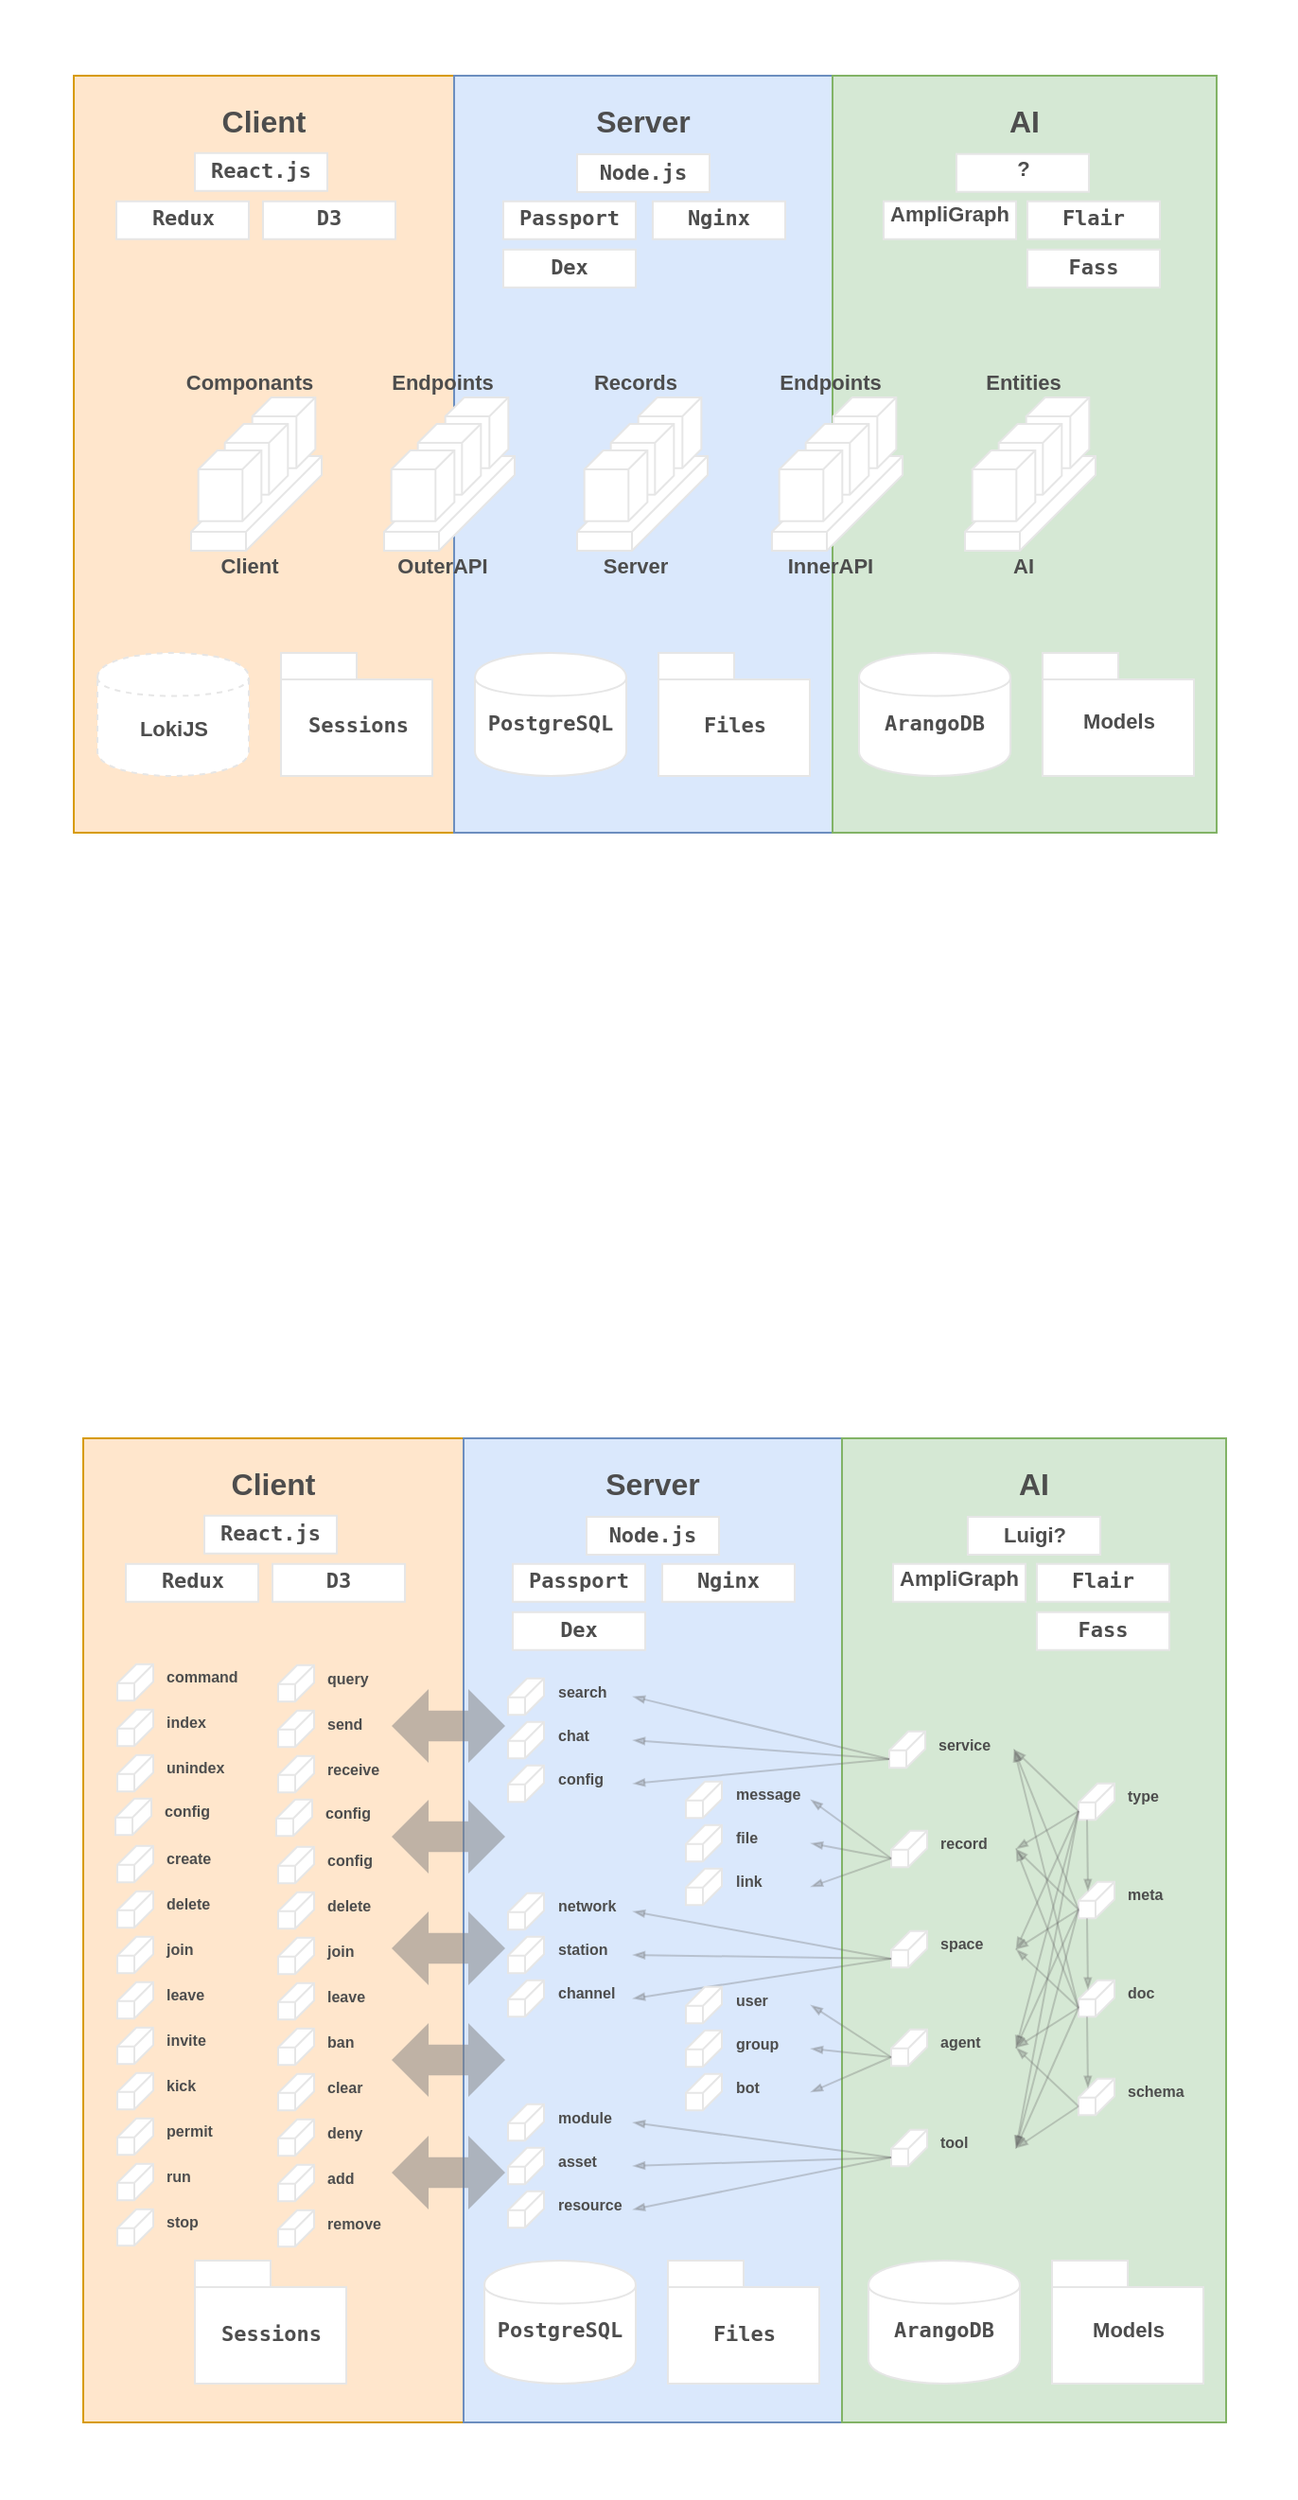 <mxfile version="10.6.7" type="device"><diagram id="gZJCxrFu60PcaVQvNjNV" name="Page-1"><mxGraphModel dx="4045" dy="2230" grid="1" gridSize="10" guides="1" tooltips="1" connect="1" arrows="1" fold="1" page="1" pageScale="1" pageWidth="2336" pageHeight="1654" math="0" shadow="0"><root><mxCell id="0"/><mxCell id="1" style="" parent="0"/><mxCell id="WDzFfsmGNYi98zgLNJIt-1" value="" style="rounded=0;whiteSpace=wrap;html=1;fontStyle=1;fontSize=16;verticalAlign=top;spacing=10;strokeColor=none;" vertex="1" parent="1"><mxGeometry x="205" y="800" width="680" height="600" as="geometry"/></mxCell><mxCell id="WDzFfsmGNYi98zgLNJIt-2" value="&lt;div&gt;Client&lt;/div&gt;" style="rounded=0;whiteSpace=wrap;html=1;fillColor=#ffe6cc;strokeColor=#d79b00;fontStyle=1;fontSize=16;verticalAlign=top;spacing=10;fontColor=#4D4D4D;" vertex="1" parent="1"><mxGeometry x="244" y="840" width="201" height="520" as="geometry"/></mxCell><mxCell id="WDzFfsmGNYi98zgLNJIt-3" value="Server" style="rounded=0;whiteSpace=wrap;html=1;fillColor=#dae8fc;strokeColor=#6c8ebf;fontStyle=1;fontSize=16;verticalAlign=top;spacing=10;fontColor=#4D4D4D;" vertex="1" parent="1"><mxGeometry x="445" y="840" width="200" height="520" as="geometry"/></mxCell><mxCell id="WDzFfsmGNYi98zgLNJIt-4" value="AI" style="rounded=0;whiteSpace=wrap;html=1;fillColor=#d5e8d4;strokeColor=#82b366;fontStyle=1;fontSize=16;verticalAlign=top;spacing=10;fontColor=#4D4D4D;container=1;" vertex="1" parent="1"><mxGeometry x="645" y="840" width="203" height="520" as="geometry"/></mxCell><mxCell id="WDzFfsmGNYi98zgLNJIt-66" value="Luigi?" style="rounded=0;whiteSpace=wrap;html=1;fontStyle=1;fontSize=11;verticalAlign=top;spacing=0;spacingTop=-2;strokeColor=#E6E6E6;fontColor=#4D4D4D;" vertex="1" parent="WDzFfsmGNYi98zgLNJIt-4"><mxGeometry x="66.5" y="41.5" width="70" height="20" as="geometry"/></mxCell><mxCell id="eutsUnEgRaVALL4LCk3L-68" value="" style="rounded=0;whiteSpace=wrap;html=1;fontStyle=1;fontSize=16;verticalAlign=top;spacing=10;strokeColor=none;" parent="1" vertex="1"><mxGeometry x="200" y="80" width="680" height="480" as="geometry"/></mxCell><mxCell id="QKJGPJlCgrNcRtHqp0kR-1" value="&lt;div&gt;Client&lt;/div&gt;" style="rounded=0;whiteSpace=wrap;html=1;fillColor=#ffe6cc;strokeColor=#d79b00;fontStyle=1;fontSize=16;verticalAlign=top;spacing=10;fontColor=#4D4D4D;" parent="1" vertex="1"><mxGeometry x="239" y="120" width="201" height="400" as="geometry"/></mxCell><mxCell id="QKJGPJlCgrNcRtHqp0kR-2" value="Server" style="rounded=0;whiteSpace=wrap;html=1;fillColor=#dae8fc;strokeColor=#6c8ebf;fontStyle=1;fontSize=16;verticalAlign=top;spacing=10;fontColor=#4D4D4D;" parent="1" vertex="1"><mxGeometry x="440" y="120" width="200" height="400" as="geometry"/></mxCell><mxCell id="QKJGPJlCgrNcRtHqp0kR-3" value="AI" style="rounded=0;whiteSpace=wrap;html=1;fillColor=#d5e8d4;strokeColor=#82b366;fontStyle=1;fontSize=16;verticalAlign=top;spacing=10;fontColor=#4D4D4D;container=1;" parent="1" vertex="1"><mxGeometry x="640" y="120" width="203" height="400" as="geometry"/></mxCell><mxCell id="eutsUnEgRaVALL4LCk3L-64" value="?" style="rounded=0;whiteSpace=wrap;html=1;fontStyle=1;fontSize=11;verticalAlign=top;spacing=0;spacingTop=-3;strokeColor=#E6E6E6;fontColor=#4D4D4D;" parent="QKJGPJlCgrNcRtHqp0kR-3" vertex="1"><mxGeometry x="65.5" y="41.375" width="70" height="20" as="geometry"/></mxCell><mxCell id="QKJGPJlCgrNcRtHqp0kR-4" value="&lt;pre style=&quot;font-size: 11px;&quot;&gt;React.js&lt;/pre&gt;" style="rounded=0;whiteSpace=wrap;html=1;fontStyle=1;fontSize=11;verticalAlign=top;spacing=0;spacingTop=-13;strokeColor=#E6E6E6;fontColor=#4D4D4D;" parent="1" vertex="1"><mxGeometry x="303" y="160.875" width="70" height="20" as="geometry"/></mxCell><mxCell id="QKJGPJlCgrNcRtHqp0kR-5" value="&lt;pre style=&quot;font-size: 11px&quot;&gt;Redux&lt;/pre&gt;" style="rounded=0;whiteSpace=wrap;html=1;fontStyle=1;fontSize=11;verticalAlign=top;spacing=0;spacingTop=-13;strokeColor=#E6E6E6;fontColor=#4D4D4D;" parent="1" vertex="1"><mxGeometry x="261.5" y="186.375" width="70" height="20" as="geometry"/></mxCell><mxCell id="QKJGPJlCgrNcRtHqp0kR-6" value="&lt;pre style=&quot;font-size: 11px&quot;&gt;D3&lt;/pre&gt;" style="rounded=0;whiteSpace=wrap;html=1;fontStyle=1;fontSize=11;verticalAlign=top;spacing=0;spacingTop=-13;strokeColor=#E6E6E6;fontColor=#4D4D4D;" parent="1" vertex="1"><mxGeometry x="339" y="186.375" width="70" height="20" as="geometry"/></mxCell><mxCell id="QKJGPJlCgrNcRtHqp0kR-7" value="&lt;pre style=&quot;font-size: 11px&quot;&gt;Node.js&lt;/pre&gt;" style="rounded=0;whiteSpace=wrap;html=1;fontStyle=1;fontSize=11;verticalAlign=top;spacing=0;spacingTop=-13;strokeColor=#E6E6E6;fontColor=#4D4D4D;" parent="1" vertex="1"><mxGeometry x="505" y="161.5" width="70" height="20" as="geometry"/></mxCell><mxCell id="QKJGPJlCgrNcRtHqp0kR-8" value="&lt;pre style=&quot;font-size: 11px&quot;&gt;Nginx&lt;br&gt;&lt;/pre&gt;" style="rounded=0;whiteSpace=wrap;html=1;fontStyle=1;fontSize=11;verticalAlign=top;spacing=0;spacingTop=-13;strokeColor=#E6E6E6;fontColor=#4D4D4D;" parent="1" vertex="1"><mxGeometry x="545" y="186.375" width="70" height="20" as="geometry"/></mxCell><mxCell id="QKJGPJlCgrNcRtHqp0kR-13" value="&lt;pre style=&quot;font-size: 11px&quot;&gt;Dex&lt;br&gt;&lt;/pre&gt;" style="rounded=0;whiteSpace=wrap;html=1;fontStyle=1;fontSize=11;verticalAlign=top;spacing=0;spacingTop=-13;strokeColor=#E6E6E6;fontColor=#4D4D4D;" parent="1" vertex="1"><mxGeometry x="466" y="211.875" width="70" height="20" as="geometry"/></mxCell><mxCell id="QKJGPJlCgrNcRtHqp0kR-27" value="&lt;pre style=&quot;font-size: 11px&quot;&gt;Passport&lt;/pre&gt;" style="rounded=0;whiteSpace=wrap;html=1;fontStyle=1;fontSize=11;verticalAlign=top;spacing=0;spacingTop=-13;strokeColor=#E6E6E6;fontColor=#4D4D4D;" parent="1" vertex="1"><mxGeometry x="466" y="186.375" width="70" height="20" as="geometry"/></mxCell><mxCell id="QKJGPJlCgrNcRtHqp0kR-12" value="AmpliGraph" style="rounded=0;whiteSpace=wrap;html=1;fontStyle=1;fontSize=11;verticalAlign=top;spacing=0;spacingTop=-4;strokeColor=#E6E6E6;fontColor=#4D4D4D;" parent="1" vertex="1"><mxGeometry x="667" y="186.375" width="70" height="20" as="geometry"/></mxCell><mxCell id="QKJGPJlCgrNcRtHqp0kR-10" value="&lt;pre style=&quot;font-size: 11px&quot;&gt;Flair&lt;/pre&gt;" style="rounded=0;whiteSpace=wrap;html=1;fontStyle=1;fontSize=11;verticalAlign=top;spacing=0;spacingTop=-13;strokeColor=#E6E6E6;fontColor=#4D4D4D;" parent="1" vertex="1"><mxGeometry x="743" y="186.375" width="70" height="20" as="geometry"/></mxCell><mxCell id="QKJGPJlCgrNcRtHqp0kR-11" value="&lt;pre style=&quot;font-size: 11px&quot;&gt;Fass&lt;/pre&gt;" style="rounded=0;whiteSpace=wrap;html=1;fontStyle=1;fontSize=11;verticalAlign=top;spacing=0;spacingTop=-13;strokeColor=#E6E6E6;fontColor=#4D4D4D;" parent="1" vertex="1"><mxGeometry x="743" y="211.875" width="70" height="20" as="geometry"/></mxCell><mxCell id="eutsUnEgRaVALL4LCk3L-62" value="" style="group" parent="1" vertex="1" connectable="0"><mxGeometry x="251.5" y="425" width="579.5" height="65.0" as="geometry"/></mxCell><mxCell id="QKJGPJlCgrNcRtHqp0kR-14" value="&lt;pre&gt;PostgreSQL&lt;/pre&gt;" style="shape=cylinder;whiteSpace=wrap;html=1;boundedLbl=1;backgroundOutline=1;strokeColor=#E6E6E6;fontSize=11;fontColor=#4D4D4D;rounded=0;fontStyle=1;verticalAlign=top;spacing=0;spacingTop=-5;" parent="eutsUnEgRaVALL4LCk3L-62" vertex="1"><mxGeometry x="199.5" y="5.684e-14" width="80" height="65" as="geometry"/></mxCell><mxCell id="QKJGPJlCgrNcRtHqp0kR-16" value="&lt;pre&gt;Files&lt;br&gt;&lt;/pre&gt;" style="shape=folder;fontStyle=1;spacingTop=16;tabWidth=40;tabHeight=14;tabPosition=left;html=1;strokeColor=#E6E6E6;fontSize=11;fontColor=#4D4D4D;rounded=0;verticalAlign=top;spacing=0;" parent="eutsUnEgRaVALL4LCk3L-62" vertex="1"><mxGeometry x="296.5" y="5.684e-14" width="80" height="65" as="geometry"/></mxCell><mxCell id="eutsUnEgRaVALL4LCk3L-17" value="LokiJS" style="shape=cylinder;whiteSpace=wrap;html=1;boundedLbl=1;backgroundOutline=1;strokeColor=#E6E6E6;fontSize=11;fontColor=#4D4D4D;rounded=0;fontStyle=1;verticalAlign=top;spacing=0;spacingTop=9;dashed=1;" parent="eutsUnEgRaVALL4LCk3L-62" vertex="1"><mxGeometry width="80" height="65" as="geometry"/></mxCell><mxCell id="eutsUnEgRaVALL4LCk3L-18" value="&lt;pre&gt;Sessions&lt;br&gt;&lt;/pre&gt;" style="shape=folder;fontStyle=1;spacingTop=16;tabWidth=40;tabHeight=14;tabPosition=left;html=1;strokeColor=#E6E6E6;fontSize=11;fontColor=#4D4D4D;rounded=0;verticalAlign=top;spacing=0;" parent="eutsUnEgRaVALL4LCk3L-62" vertex="1"><mxGeometry x="97" width="80" height="65" as="geometry"/></mxCell><mxCell id="eutsUnEgRaVALL4LCk3L-8" value="&lt;pre&gt;ArangoDB&lt;/pre&gt;" style="shape=cylinder;whiteSpace=wrap;html=1;boundedLbl=1;backgroundOutline=1;strokeColor=#E6E6E6;fontSize=11;fontColor=#4D4D4D;rounded=0;fontStyle=1;verticalAlign=top;spacing=0;spacingTop=-5;" parent="eutsUnEgRaVALL4LCk3L-62" vertex="1"><mxGeometry x="402.5" width="80" height="65" as="geometry"/></mxCell><mxCell id="eutsUnEgRaVALL4LCk3L-9" value="Models" style="shape=folder;fontStyle=1;spacingTop=25;tabWidth=40;tabHeight=14;tabPosition=left;html=1;strokeColor=#E6E6E6;fontSize=11;fontColor=#4D4D4D;rounded=0;verticalAlign=top;spacing=0;" parent="eutsUnEgRaVALL4LCk3L-62" vertex="1"><mxGeometry x="499.5" width="80" height="65" as="geometry"/></mxCell><mxCell id="eutsUnEgRaVALL4LCk3L-63" value="" style="group" parent="1" vertex="1" connectable="0"><mxGeometry x="301" y="272.567" width="478" height="116.167" as="geometry"/></mxCell><mxCell id="eutsUnEgRaVALL4LCk3L-56" value="" style="group" parent="eutsUnEgRaVALL4LCk3L-63" vertex="1" connectable="0"><mxGeometry x="307" y="2.274e-13" width="69" height="116.167" as="geometry"/></mxCell><mxCell id="eutsUnEgRaVALL4LCk3L-49" value="Endpoints" style="rounded=0;whiteSpace=wrap;html=1;fontStyle=1;fontSize=11;verticalAlign=top;spacing=0;spacingTop=-2;strokeColor=none;fontColor=#4D4D4D;fillColor=none;" parent="eutsUnEgRaVALL4LCk3L-56" vertex="1"><mxGeometry x="2.167" width="58.333" height="18.667" as="geometry"/></mxCell><mxCell id="eutsUnEgRaVALL4LCk3L-50" value="" style="group" parent="eutsUnEgRaVALL4LCk3L-56" vertex="1" connectable="0"><mxGeometry y="17.433" width="69" height="81" as="geometry"/></mxCell><mxCell id="eutsUnEgRaVALL4LCk3L-51" value="" style="verticalAlign=top;align=center;spacingTop=11;shape=cube;size=40;direction=south;fontStyle=1;html=1;strokeColor=#E6E6E6;fontSize=11;fontColor=#4D4D4D;rounded=0;spacing=0;spacingRight=10;" parent="eutsUnEgRaVALL4LCk3L-50" vertex="1"><mxGeometry y="31" width="69" height="50" as="geometry"/></mxCell><mxCell id="eutsUnEgRaVALL4LCk3L-52" value="" style="verticalAlign=top;align=center;spacingTop=11;shape=cube;size=10;direction=south;fontStyle=1;html=1;strokeColor=#E6E6E6;fontSize=11;fontColor=#4D4D4D;rounded=0;spacing=0;spacingRight=10;" parent="eutsUnEgRaVALL4LCk3L-50" vertex="1"><mxGeometry x="32.333" width="33.333" height="37.333" as="geometry"/></mxCell><mxCell id="eutsUnEgRaVALL4LCk3L-53" value="" style="verticalAlign=top;align=center;spacingTop=11;shape=cube;size=10;direction=south;fontStyle=1;html=1;strokeColor=#E6E6E6;fontSize=11;fontColor=#4D4D4D;rounded=0;spacing=0;spacingRight=10;" parent="eutsUnEgRaVALL4LCk3L-50" vertex="1"><mxGeometry x="17.833" y="14" width="33.333" height="37.333" as="geometry"/></mxCell><mxCell id="eutsUnEgRaVALL4LCk3L-54" value="" style="verticalAlign=top;align=center;spacingTop=11;shape=cube;size=10;direction=south;fontStyle=1;html=1;strokeColor=#E6E6E6;fontSize=11;fontColor=#4D4D4D;rounded=0;spacing=0;spacingRight=10;" parent="eutsUnEgRaVALL4LCk3L-50" vertex="1"><mxGeometry x="3.833" y="28" width="33.333" height="37.333" as="geometry"/></mxCell><mxCell id="eutsUnEgRaVALL4LCk3L-55" value="InnerAPI" style="rounded=0;whiteSpace=wrap;html=1;fontStyle=1;fontSize=11;verticalAlign=top;spacing=0;spacingTop=-2;strokeColor=none;fontColor=#4D4D4D;fillColor=none;" parent="eutsUnEgRaVALL4LCk3L-56" vertex="1"><mxGeometry x="2.167" y="97.5" width="58.333" height="18.667" as="geometry"/></mxCell><mxCell id="eutsUnEgRaVALL4LCk3L-61" value="" style="group" parent="eutsUnEgRaVALL4LCk3L-63" vertex="1" connectable="0"><mxGeometry width="478" height="116.167" as="geometry"/></mxCell><mxCell id="eutsUnEgRaVALL4LCk3L-58" value="" style="group" parent="eutsUnEgRaVALL4LCk3L-61" vertex="1" connectable="0"><mxGeometry x="204" y="1.137e-13" width="69" height="116.167" as="geometry"/></mxCell><mxCell id="eutsUnEgRaVALL4LCk3L-35" value="Records" style="rounded=0;whiteSpace=wrap;html=1;fontStyle=1;fontSize=11;verticalAlign=top;spacing=0;spacingTop=-2;strokeColor=none;fontColor=#4D4D4D;fillColor=none;" parent="eutsUnEgRaVALL4LCk3L-58" vertex="1"><mxGeometry x="2.167" width="58.333" height="18.667" as="geometry"/></mxCell><mxCell id="eutsUnEgRaVALL4LCk3L-36" value="" style="group" parent="eutsUnEgRaVALL4LCk3L-58" vertex="1" connectable="0"><mxGeometry y="17.433" width="69" height="81" as="geometry"/></mxCell><mxCell id="eutsUnEgRaVALL4LCk3L-37" value="" style="verticalAlign=top;align=center;spacingTop=11;shape=cube;size=40;direction=south;fontStyle=1;html=1;strokeColor=#E6E6E6;fontSize=11;fontColor=#4D4D4D;rounded=0;spacing=0;spacingRight=10;" parent="eutsUnEgRaVALL4LCk3L-36" vertex="1"><mxGeometry y="31" width="69" height="50" as="geometry"/></mxCell><mxCell id="eutsUnEgRaVALL4LCk3L-38" value="" style="verticalAlign=top;align=center;spacingTop=11;shape=cube;size=10;direction=south;fontStyle=1;html=1;strokeColor=#E6E6E6;fontSize=11;fontColor=#4D4D4D;rounded=0;spacing=0;spacingRight=10;" parent="eutsUnEgRaVALL4LCk3L-36" vertex="1"><mxGeometry x="32.333" width="33.333" height="37.333" as="geometry"/></mxCell><mxCell id="eutsUnEgRaVALL4LCk3L-39" value="" style="verticalAlign=top;align=center;spacingTop=11;shape=cube;size=10;direction=south;fontStyle=1;html=1;strokeColor=#E6E6E6;fontSize=11;fontColor=#4D4D4D;rounded=0;spacing=0;spacingRight=10;" parent="eutsUnEgRaVALL4LCk3L-36" vertex="1"><mxGeometry x="17.833" y="14" width="33.333" height="37.333" as="geometry"/></mxCell><mxCell id="eutsUnEgRaVALL4LCk3L-40" value="" style="verticalAlign=top;align=center;spacingTop=11;shape=cube;size=10;direction=south;fontStyle=1;html=1;strokeColor=#E6E6E6;fontSize=11;fontColor=#4D4D4D;rounded=0;spacing=0;spacingRight=10;" parent="eutsUnEgRaVALL4LCk3L-36" vertex="1"><mxGeometry x="3.833" y="28" width="33.333" height="37.333" as="geometry"/></mxCell><mxCell id="eutsUnEgRaVALL4LCk3L-41" value="Server" style="rounded=0;whiteSpace=wrap;html=1;fontStyle=1;fontSize=11;verticalAlign=top;spacing=0;spacingTop=-2;strokeColor=none;fontColor=#4D4D4D;fillColor=none;" parent="eutsUnEgRaVALL4LCk3L-58" vertex="1"><mxGeometry x="2.167" y="97.5" width="58.333" height="18.667" as="geometry"/></mxCell><mxCell id="eutsUnEgRaVALL4LCk3L-59" value="" style="group" parent="eutsUnEgRaVALL4LCk3L-61" vertex="1" connectable="0"><mxGeometry x="102" y="1.137e-13" width="69" height="116.167" as="geometry"/></mxCell><mxCell id="eutsUnEgRaVALL4LCk3L-28" value="Endpoints" style="rounded=0;whiteSpace=wrap;html=1;fontStyle=1;fontSize=11;verticalAlign=top;spacing=0;spacingTop=-2;strokeColor=none;fontColor=#4D4D4D;fillColor=none;" parent="eutsUnEgRaVALL4LCk3L-59" vertex="1"><mxGeometry x="2.167" width="58.333" height="18.667" as="geometry"/></mxCell><mxCell id="eutsUnEgRaVALL4LCk3L-29" value="" style="group" parent="eutsUnEgRaVALL4LCk3L-59" vertex="1" connectable="0"><mxGeometry y="17.433" width="69" height="81" as="geometry"/></mxCell><mxCell id="eutsUnEgRaVALL4LCk3L-30" value="" style="verticalAlign=top;align=center;spacingTop=11;shape=cube;size=40;direction=south;fontStyle=1;html=1;strokeColor=#E6E6E6;fontSize=11;fontColor=#4D4D4D;rounded=0;spacing=0;spacingRight=10;" parent="eutsUnEgRaVALL4LCk3L-29" vertex="1"><mxGeometry y="31" width="69" height="50" as="geometry"/></mxCell><mxCell id="eutsUnEgRaVALL4LCk3L-31" value="" style="verticalAlign=top;align=center;spacingTop=11;shape=cube;size=10;direction=south;fontStyle=1;html=1;strokeColor=#E6E6E6;fontSize=11;fontColor=#4D4D4D;rounded=0;spacing=0;spacingRight=10;" parent="eutsUnEgRaVALL4LCk3L-29" vertex="1"><mxGeometry x="32.333" width="33.333" height="37.333" as="geometry"/></mxCell><mxCell id="eutsUnEgRaVALL4LCk3L-32" value="" style="verticalAlign=top;align=center;spacingTop=11;shape=cube;size=10;direction=south;fontStyle=1;html=1;strokeColor=#E6E6E6;fontSize=11;fontColor=#4D4D4D;rounded=0;spacing=0;spacingRight=10;" parent="eutsUnEgRaVALL4LCk3L-29" vertex="1"><mxGeometry x="17.833" y="14" width="33.333" height="37.333" as="geometry"/></mxCell><mxCell id="eutsUnEgRaVALL4LCk3L-33" value="" style="verticalAlign=top;align=center;spacingTop=11;shape=cube;size=10;direction=south;fontStyle=1;html=1;strokeColor=#E6E6E6;fontSize=11;fontColor=#4D4D4D;rounded=0;spacing=0;spacingRight=10;" parent="eutsUnEgRaVALL4LCk3L-29" vertex="1"><mxGeometry x="3.833" y="28" width="33.333" height="37.333" as="geometry"/></mxCell><mxCell id="eutsUnEgRaVALL4LCk3L-34" value="OuterAPI" style="rounded=0;whiteSpace=wrap;html=1;fontStyle=1;fontSize=11;verticalAlign=top;spacing=0;spacingTop=-2;strokeColor=none;fontColor=#4D4D4D;fillColor=none;" parent="eutsUnEgRaVALL4LCk3L-59" vertex="1"><mxGeometry x="2.167" y="97.5" width="58.333" height="18.667" as="geometry"/></mxCell><mxCell id="eutsUnEgRaVALL4LCk3L-60" value="" style="group" parent="eutsUnEgRaVALL4LCk3L-61" vertex="1" connectable="0"><mxGeometry width="69" height="116.167" as="geometry"/></mxCell><mxCell id="eutsUnEgRaVALL4LCk3L-25" value="Componants" style="rounded=0;whiteSpace=wrap;html=1;fontStyle=1;fontSize=11;verticalAlign=top;spacing=0;spacingTop=-2;strokeColor=none;fontColor=#4D4D4D;fillColor=none;" parent="eutsUnEgRaVALL4LCk3L-60" vertex="1"><mxGeometry x="2.167" width="58.333" height="18.667" as="geometry"/></mxCell><mxCell id="eutsUnEgRaVALL4LCk3L-26" value="" style="group" parent="eutsUnEgRaVALL4LCk3L-60" vertex="1" connectable="0"><mxGeometry y="17.433" width="69" height="81" as="geometry"/></mxCell><mxCell id="eutsUnEgRaVALL4LCk3L-21" value="" style="verticalAlign=top;align=center;spacingTop=11;shape=cube;size=40;direction=south;fontStyle=1;html=1;strokeColor=#E6E6E6;fontSize=11;fontColor=#4D4D4D;rounded=0;spacing=0;spacingRight=10;" parent="eutsUnEgRaVALL4LCk3L-26" vertex="1"><mxGeometry y="31" width="69" height="50" as="geometry"/></mxCell><mxCell id="eutsUnEgRaVALL4LCk3L-22" value="" style="verticalAlign=top;align=center;spacingTop=11;shape=cube;size=10;direction=south;fontStyle=1;html=1;strokeColor=#E6E6E6;fontSize=11;fontColor=#4D4D4D;rounded=0;spacing=0;spacingRight=10;" parent="eutsUnEgRaVALL4LCk3L-26" vertex="1"><mxGeometry x="32.333" width="33.333" height="37.333" as="geometry"/></mxCell><mxCell id="eutsUnEgRaVALL4LCk3L-23" value="" style="verticalAlign=top;align=center;spacingTop=11;shape=cube;size=10;direction=south;fontStyle=1;html=1;strokeColor=#E6E6E6;fontSize=11;fontColor=#4D4D4D;rounded=0;spacing=0;spacingRight=10;" parent="eutsUnEgRaVALL4LCk3L-26" vertex="1"><mxGeometry x="17.833" y="14" width="33.333" height="37.333" as="geometry"/></mxCell><mxCell id="eutsUnEgRaVALL4LCk3L-24" value="" style="verticalAlign=top;align=center;spacingTop=11;shape=cube;size=10;direction=south;fontStyle=1;html=1;strokeColor=#E6E6E6;fontSize=11;fontColor=#4D4D4D;rounded=0;spacing=0;spacingRight=10;" parent="eutsUnEgRaVALL4LCk3L-26" vertex="1"><mxGeometry x="3.833" y="28" width="33.333" height="37.333" as="geometry"/></mxCell><mxCell id="eutsUnEgRaVALL4LCk3L-27" value="Client" style="rounded=0;whiteSpace=wrap;html=1;fontStyle=1;fontSize=11;verticalAlign=top;spacing=0;spacingTop=-2;strokeColor=none;fontColor=#4D4D4D;fillColor=none;" parent="eutsUnEgRaVALL4LCk3L-60" vertex="1"><mxGeometry x="2.167" y="97.5" width="58.333" height="18.667" as="geometry"/></mxCell><mxCell id="eutsUnEgRaVALL4LCk3L-57" value="" style="group" parent="eutsUnEgRaVALL4LCk3L-61" vertex="1" connectable="0"><mxGeometry x="409" y="1.137e-13" width="69" height="116.167" as="geometry"/></mxCell><mxCell id="eutsUnEgRaVALL4LCk3L-42" value="Entities" style="rounded=0;whiteSpace=wrap;html=1;fontStyle=1;fontSize=11;verticalAlign=top;spacing=0;spacingTop=-2;strokeColor=none;fontColor=#4D4D4D;fillColor=none;" parent="eutsUnEgRaVALL4LCk3L-57" vertex="1"><mxGeometry x="2.167" width="58.333" height="18.667" as="geometry"/></mxCell><mxCell id="eutsUnEgRaVALL4LCk3L-43" value="" style="group" parent="eutsUnEgRaVALL4LCk3L-57" vertex="1" connectable="0"><mxGeometry y="17.433" width="69" height="81" as="geometry"/></mxCell><mxCell id="eutsUnEgRaVALL4LCk3L-44" value="" style="verticalAlign=top;align=center;spacingTop=11;shape=cube;size=40;direction=south;fontStyle=1;html=1;strokeColor=#E6E6E6;fontSize=11;fontColor=#4D4D4D;rounded=0;spacing=0;spacingRight=10;" parent="eutsUnEgRaVALL4LCk3L-43" vertex="1"><mxGeometry y="31" width="69" height="50" as="geometry"/></mxCell><mxCell id="eutsUnEgRaVALL4LCk3L-45" value="" style="verticalAlign=top;align=center;spacingTop=11;shape=cube;size=10;direction=south;fontStyle=1;html=1;strokeColor=#E6E6E6;fontSize=11;fontColor=#4D4D4D;rounded=0;spacing=0;spacingRight=10;" parent="eutsUnEgRaVALL4LCk3L-43" vertex="1"><mxGeometry x="32.333" width="33.333" height="37.333" as="geometry"/></mxCell><mxCell id="eutsUnEgRaVALL4LCk3L-46" value="" style="verticalAlign=top;align=center;spacingTop=11;shape=cube;size=10;direction=south;fontStyle=1;html=1;strokeColor=#E6E6E6;fontSize=11;fontColor=#4D4D4D;rounded=0;spacing=0;spacingRight=10;" parent="eutsUnEgRaVALL4LCk3L-43" vertex="1"><mxGeometry x="17.833" y="14" width="33.333" height="37.333" as="geometry"/></mxCell><mxCell id="eutsUnEgRaVALL4LCk3L-47" value="" style="verticalAlign=top;align=center;spacingTop=11;shape=cube;size=10;direction=south;fontStyle=1;html=1;strokeColor=#E6E6E6;fontSize=11;fontColor=#4D4D4D;rounded=0;spacing=0;spacingRight=10;" parent="eutsUnEgRaVALL4LCk3L-43" vertex="1"><mxGeometry x="3.833" y="28" width="33.333" height="37.333" as="geometry"/></mxCell><mxCell id="eutsUnEgRaVALL4LCk3L-48" value="AI" style="rounded=0;whiteSpace=wrap;html=1;fontStyle=1;fontSize=11;verticalAlign=top;spacing=0;spacingTop=-2;strokeColor=none;fontColor=#4D4D4D;fillColor=none;" parent="eutsUnEgRaVALL4LCk3L-57" vertex="1"><mxGeometry x="2.167" y="97.5" width="58.333" height="18.667" as="geometry"/></mxCell><mxCell id="WDzFfsmGNYi98zgLNJIt-6" value="&lt;pre style=&quot;font-size: 11px;&quot;&gt;React.js&lt;/pre&gt;" style="rounded=0;whiteSpace=wrap;html=1;fontStyle=1;fontSize=11;verticalAlign=top;spacing=0;spacingTop=-13;strokeColor=#E6E6E6;fontColor=#4D4D4D;" vertex="1" parent="1"><mxGeometry x="308" y="880.875" width="70" height="20" as="geometry"/></mxCell><mxCell id="WDzFfsmGNYi98zgLNJIt-7" value="&lt;pre style=&quot;font-size: 11px&quot;&gt;Redux&lt;/pre&gt;" style="rounded=0;whiteSpace=wrap;html=1;fontStyle=1;fontSize=11;verticalAlign=top;spacing=0;spacingTop=-13;strokeColor=#E6E6E6;fontColor=#4D4D4D;" vertex="1" parent="1"><mxGeometry x="266.5" y="906.375" width="70" height="20" as="geometry"/></mxCell><mxCell id="WDzFfsmGNYi98zgLNJIt-8" value="&lt;pre style=&quot;font-size: 11px&quot;&gt;D3&lt;/pre&gt;" style="rounded=0;whiteSpace=wrap;html=1;fontStyle=1;fontSize=11;verticalAlign=top;spacing=0;spacingTop=-13;strokeColor=#E6E6E6;fontColor=#4D4D4D;" vertex="1" parent="1"><mxGeometry x="344" y="906.375" width="70" height="20" as="geometry"/></mxCell><mxCell id="WDzFfsmGNYi98zgLNJIt-9" value="&lt;pre style=&quot;font-size: 11px&quot;&gt;Node.js&lt;/pre&gt;" style="rounded=0;whiteSpace=wrap;html=1;fontStyle=1;fontSize=11;verticalAlign=top;spacing=0;spacingTop=-13;strokeColor=#E6E6E6;fontColor=#4D4D4D;" vertex="1" parent="1"><mxGeometry x="510" y="881.5" width="70" height="20" as="geometry"/></mxCell><mxCell id="WDzFfsmGNYi98zgLNJIt-10" value="&lt;pre style=&quot;font-size: 11px&quot;&gt;Nginx&lt;br&gt;&lt;/pre&gt;" style="rounded=0;whiteSpace=wrap;html=1;fontStyle=1;fontSize=11;verticalAlign=top;spacing=0;spacingTop=-13;strokeColor=#E6E6E6;fontColor=#4D4D4D;" vertex="1" parent="1"><mxGeometry x="550" y="906.375" width="70" height="20" as="geometry"/></mxCell><mxCell id="WDzFfsmGNYi98zgLNJIt-11" value="&lt;pre style=&quot;font-size: 11px&quot;&gt;Dex&lt;br&gt;&lt;/pre&gt;" style="rounded=0;whiteSpace=wrap;html=1;fontStyle=1;fontSize=11;verticalAlign=top;spacing=0;spacingTop=-13;strokeColor=#E6E6E6;fontColor=#4D4D4D;" vertex="1" parent="1"><mxGeometry x="471" y="931.875" width="70" height="20" as="geometry"/></mxCell><mxCell id="WDzFfsmGNYi98zgLNJIt-12" value="&lt;pre style=&quot;font-size: 11px&quot;&gt;Passport&lt;/pre&gt;" style="rounded=0;whiteSpace=wrap;html=1;fontStyle=1;fontSize=11;verticalAlign=top;spacing=0;spacingTop=-13;strokeColor=#E6E6E6;fontColor=#4D4D4D;" vertex="1" parent="1"><mxGeometry x="471" y="906.375" width="70" height="20" as="geometry"/></mxCell><mxCell id="WDzFfsmGNYi98zgLNJIt-13" value="AmpliGraph" style="rounded=0;whiteSpace=wrap;html=1;fontStyle=1;fontSize=11;verticalAlign=top;spacing=0;spacingTop=-3;strokeColor=#E6E6E6;fontColor=#4D4D4D;" vertex="1" parent="1"><mxGeometry x="672" y="906.375" width="70" height="20" as="geometry"/></mxCell><mxCell id="WDzFfsmGNYi98zgLNJIt-14" value="&lt;pre style=&quot;font-size: 11px&quot;&gt;Flair&lt;/pre&gt;" style="rounded=0;whiteSpace=wrap;html=1;fontStyle=1;fontSize=11;verticalAlign=top;spacing=0;spacingTop=-13;strokeColor=#E6E6E6;fontColor=#4D4D4D;" vertex="1" parent="1"><mxGeometry x="748" y="906.375" width="70" height="20" as="geometry"/></mxCell><mxCell id="WDzFfsmGNYi98zgLNJIt-15" value="&lt;pre style=&quot;font-size: 11px&quot;&gt;Fass&lt;/pre&gt;" style="rounded=0;whiteSpace=wrap;html=1;fontStyle=1;fontSize=11;verticalAlign=top;spacing=0;spacingTop=-13;strokeColor=#E6E6E6;fontColor=#4D4D4D;" vertex="1" parent="1"><mxGeometry x="748" y="931.875" width="70" height="20" as="geometry"/></mxCell><mxCell id="WDzFfsmGNYi98zgLNJIt-16" value="" style="group" vertex="1" connectable="0" parent="1"><mxGeometry x="256.5" y="1274.5" width="579.5" height="65.5" as="geometry"/></mxCell><mxCell id="WDzFfsmGNYi98zgLNJIt-17" value="&lt;pre&gt;PostgreSQL&lt;/pre&gt;" style="shape=cylinder;whiteSpace=wrap;html=1;boundedLbl=1;backgroundOutline=1;strokeColor=#E6E6E6;fontSize=11;fontColor=#4D4D4D;rounded=0;fontStyle=1;verticalAlign=top;spacing=0;spacingTop=-5;" vertex="1" parent="WDzFfsmGNYi98zgLNJIt-16"><mxGeometry x="199.5" y="5.684e-14" width="80" height="65" as="geometry"/></mxCell><mxCell id="WDzFfsmGNYi98zgLNJIt-18" value="&lt;pre&gt;Files&lt;br&gt;&lt;/pre&gt;" style="shape=folder;fontStyle=1;spacingTop=16;tabWidth=40;tabHeight=14;tabPosition=left;html=1;strokeColor=#E6E6E6;fontSize=11;fontColor=#4D4D4D;rounded=0;verticalAlign=top;spacing=0;" vertex="1" parent="WDzFfsmGNYi98zgLNJIt-16"><mxGeometry x="296.5" y="5.684e-14" width="80" height="65" as="geometry"/></mxCell><mxCell id="WDzFfsmGNYi98zgLNJIt-20" value="&lt;pre&gt;Sessions&lt;br&gt;&lt;/pre&gt;" style="shape=folder;fontStyle=1;spacingTop=16;tabWidth=40;tabHeight=14;tabPosition=left;html=1;strokeColor=#E6E6E6;fontSize=11;fontColor=#4D4D4D;rounded=0;verticalAlign=top;spacing=0;" vertex="1" parent="WDzFfsmGNYi98zgLNJIt-16"><mxGeometry x="46.5" width="80" height="65" as="geometry"/></mxCell><mxCell id="WDzFfsmGNYi98zgLNJIt-21" value="&lt;pre&gt;ArangoDB&lt;/pre&gt;" style="shape=cylinder;whiteSpace=wrap;html=1;boundedLbl=1;backgroundOutline=1;strokeColor=#E6E6E6;fontSize=11;fontColor=#4D4D4D;rounded=0;fontStyle=1;verticalAlign=top;spacing=0;spacingTop=-5;" vertex="1" parent="WDzFfsmGNYi98zgLNJIt-16"><mxGeometry x="402.5" width="80" height="65" as="geometry"/></mxCell><mxCell id="WDzFfsmGNYi98zgLNJIt-22" value="Models" style="shape=folder;fontStyle=1;spacingTop=25;tabWidth=40;tabHeight=14;tabPosition=left;html=1;strokeColor=#E6E6E6;fontSize=11;fontColor=#4D4D4D;rounded=0;verticalAlign=top;spacing=0;" vertex="1" parent="WDzFfsmGNYi98zgLNJIt-16"><mxGeometry x="499.5" width="80" height="65" as="geometry"/></mxCell><mxCell id="WDzFfsmGNYi98zgLNJIt-128" value="Untitled Layer" parent="0"/><mxCell id="WDzFfsmGNYi98zgLNJIt-185" value="" style="group" vertex="1" connectable="0" parent="WDzFfsmGNYi98zgLNJIt-128"><mxGeometry x="670.0" y="994.5" width="73.0" height="20" as="geometry"/></mxCell><mxCell id="WDzFfsmGNYi98zgLNJIt-186" value="" style="verticalAlign=top;align=center;spacingTop=11;shape=cube;size=10;direction=south;fontStyle=1;html=1;strokeColor=#E6E6E6;fontSize=11;fontColor=#4D4D4D;rounded=0;spacing=0;spacingRight=10;" vertex="1" parent="WDzFfsmGNYi98zgLNJIt-185"><mxGeometry y="0.345" width="19.0" height="19.31" as="geometry"/></mxCell><mxCell id="WDzFfsmGNYi98zgLNJIt-187" value="service" style="rounded=0;whiteSpace=wrap;html=1;fontStyle=1;fontSize=8;verticalAlign=top;spacing=0;spacingTop=-2;strokeColor=none;fontColor=#4D4D4D;fillColor=none;align=left;" vertex="1" parent="WDzFfsmGNYi98zgLNJIt-185"><mxGeometry x="26.0" width="40" height="20" as="geometry"/></mxCell><mxCell id="WDzFfsmGNYi98zgLNJIt-188" value="" style="group" vertex="1" connectable="0" parent="WDzFfsmGNYi98zgLNJIt-128"><mxGeometry x="671.0" y="1047" width="73.0" height="20" as="geometry"/></mxCell><mxCell id="WDzFfsmGNYi98zgLNJIt-189" value="" style="verticalAlign=top;align=center;spacingTop=11;shape=cube;size=10;direction=south;fontStyle=1;html=1;strokeColor=#E6E6E6;fontSize=11;fontColor=#4D4D4D;rounded=0;spacing=0;spacingRight=10;" vertex="1" parent="WDzFfsmGNYi98zgLNJIt-188"><mxGeometry y="0.345" width="19.0" height="19.31" as="geometry"/></mxCell><mxCell id="WDzFfsmGNYi98zgLNJIt-190" value="record" style="rounded=0;whiteSpace=wrap;html=1;fontStyle=1;fontSize=8;verticalAlign=top;spacing=0;spacingTop=-2;strokeColor=none;fontColor=#4D4D4D;fillColor=none;align=left;" vertex="1" parent="WDzFfsmGNYi98zgLNJIt-188"><mxGeometry x="26.0" width="40" height="20" as="geometry"/></mxCell><mxCell id="WDzFfsmGNYi98zgLNJIt-195" value="" style="group" vertex="1" connectable="0" parent="WDzFfsmGNYi98zgLNJIt-128"><mxGeometry x="671.0" y="1100" width="73.0" height="20" as="geometry"/></mxCell><mxCell id="WDzFfsmGNYi98zgLNJIt-196" value="" style="verticalAlign=top;align=center;spacingTop=11;shape=cube;size=10;direction=south;fontStyle=1;html=1;strokeColor=#E6E6E6;fontSize=11;fontColor=#4D4D4D;rounded=0;spacing=0;spacingRight=10;" vertex="1" parent="WDzFfsmGNYi98zgLNJIt-195"><mxGeometry y="0.345" width="19.0" height="19.31" as="geometry"/></mxCell><mxCell id="WDzFfsmGNYi98zgLNJIt-197" value="space" style="rounded=0;whiteSpace=wrap;html=1;fontStyle=1;fontSize=8;verticalAlign=top;spacing=0;spacingTop=-2;strokeColor=none;fontColor=#4D4D4D;fillColor=none;align=left;" vertex="1" parent="WDzFfsmGNYi98zgLNJIt-195"><mxGeometry x="26.0" width="40" height="20" as="geometry"/></mxCell><mxCell id="WDzFfsmGNYi98zgLNJIt-198" value="" style="group" vertex="1" connectable="0" parent="WDzFfsmGNYi98zgLNJIt-128"><mxGeometry x="671.0" y="1152" width="73.0" height="20" as="geometry"/></mxCell><mxCell id="WDzFfsmGNYi98zgLNJIt-199" value="" style="verticalAlign=top;align=center;spacingTop=11;shape=cube;size=10;direction=south;fontStyle=1;html=1;strokeColor=#E6E6E6;fontSize=11;fontColor=#4D4D4D;rounded=0;spacing=0;spacingRight=10;" vertex="1" parent="WDzFfsmGNYi98zgLNJIt-198"><mxGeometry y="0.345" width="19.0" height="19.31" as="geometry"/></mxCell><mxCell id="WDzFfsmGNYi98zgLNJIt-200" value="agent" style="rounded=0;whiteSpace=wrap;html=1;fontStyle=1;fontSize=8;verticalAlign=top;spacing=0;spacingTop=-2;strokeColor=none;fontColor=#4D4D4D;fillColor=none;align=left;" vertex="1" parent="WDzFfsmGNYi98zgLNJIt-198"><mxGeometry x="26.0" width="40" height="20" as="geometry"/></mxCell><mxCell id="WDzFfsmGNYi98zgLNJIt-201" value="" style="group" vertex="1" connectable="0" parent="WDzFfsmGNYi98zgLNJIt-128"><mxGeometry x="671.0" y="1205" width="73.0" height="20" as="geometry"/></mxCell><mxCell id="WDzFfsmGNYi98zgLNJIt-202" value="" style="verticalAlign=top;align=center;spacingTop=11;shape=cube;size=10;direction=south;fontStyle=1;html=1;strokeColor=#E6E6E6;fontSize=11;fontColor=#4D4D4D;rounded=0;spacing=0;spacingRight=10;" vertex="1" parent="WDzFfsmGNYi98zgLNJIt-201"><mxGeometry y="0.345" width="19.0" height="19.31" as="geometry"/></mxCell><mxCell id="WDzFfsmGNYi98zgLNJIt-203" value="tool" style="rounded=0;whiteSpace=wrap;html=1;fontStyle=1;fontSize=8;verticalAlign=top;spacing=0;spacingTop=-2;strokeColor=none;fontColor=#4D4D4D;fillColor=none;align=left;" vertex="1" parent="WDzFfsmGNYi98zgLNJIt-201"><mxGeometry x="26.0" width="40" height="20" as="geometry"/></mxCell><mxCell id="WDzFfsmGNYi98zgLNJIt-265" style="edgeStyle=none;rounded=0;orthogonalLoop=1;jettySize=auto;html=1;entryX=1;entryY=0.5;entryDx=0;entryDy=0;strokeColor=#666666;fontSize=8;opacity=30;exitX=0;exitY=0;exitDx=14.655;exitDy=19.0;exitPerimeter=0;endArrow=blockThin;endFill=1;startSize=4;endSize=4;" edge="1" parent="WDzFfsmGNYi98zgLNJIt-128" source="WDzFfsmGNYi98zgLNJIt-186" target="WDzFfsmGNYi98zgLNJIt-207"><mxGeometry relative="1" as="geometry"><mxPoint x="660" y="1003" as="sourcePoint"/></mxGeometry></mxCell><mxCell id="WDzFfsmGNYi98zgLNJIt-266" style="edgeStyle=none;rounded=0;orthogonalLoop=1;jettySize=auto;html=1;exitX=0;exitY=0;exitDx=14.655;exitDy=19.0;exitPerimeter=0;entryX=1;entryY=0.5;entryDx=0;entryDy=0;strokeColor=#666666;fontSize=8;opacity=30;endArrow=blockThin;endFill=1;startSize=4;endSize=4;" edge="1" parent="WDzFfsmGNYi98zgLNJIt-128" source="WDzFfsmGNYi98zgLNJIt-186" target="WDzFfsmGNYi98zgLNJIt-210"><mxGeometry relative="1" as="geometry"/></mxCell><mxCell id="WDzFfsmGNYi98zgLNJIt-267" style="edgeStyle=none;rounded=0;orthogonalLoop=1;jettySize=auto;html=1;exitX=0;exitY=0;exitDx=14.655;exitDy=19.0;exitPerimeter=0;entryX=1;entryY=0.5;entryDx=0;entryDy=0;strokeColor=#666666;fontSize=8;opacity=30;endArrow=blockThin;endFill=1;startSize=4;endSize=4;" edge="1" parent="WDzFfsmGNYi98zgLNJIt-128" source="WDzFfsmGNYi98zgLNJIt-186" target="WDzFfsmGNYi98zgLNJIt-213"><mxGeometry relative="1" as="geometry"/></mxCell><mxCell id="WDzFfsmGNYi98zgLNJIt-268" style="edgeStyle=none;rounded=0;orthogonalLoop=1;jettySize=auto;html=1;exitX=0;exitY=0;exitDx=14.655;exitDy=19.0;exitPerimeter=0;entryX=1;entryY=0.5;entryDx=0;entryDy=0;strokeColor=#666666;fontSize=8;opacity=30;endArrow=blockThin;endFill=1;startSize=4;endSize=4;" edge="1" parent="WDzFfsmGNYi98zgLNJIt-128" source="WDzFfsmGNYi98zgLNJIt-189" target="WDzFfsmGNYi98zgLNJIt-217"><mxGeometry relative="1" as="geometry"/></mxCell><mxCell id="WDzFfsmGNYi98zgLNJIt-269" style="edgeStyle=none;rounded=0;orthogonalLoop=1;jettySize=auto;html=1;exitX=0;exitY=0;exitDx=14.655;exitDy=19.0;exitPerimeter=0;entryX=1;entryY=0.5;entryDx=0;entryDy=0;strokeColor=#666666;fontSize=8;opacity=30;endArrow=blockThin;endFill=1;startSize=4;endSize=4;" edge="1" parent="WDzFfsmGNYi98zgLNJIt-128" source="WDzFfsmGNYi98zgLNJIt-189" target="WDzFfsmGNYi98zgLNJIt-220"><mxGeometry relative="1" as="geometry"/></mxCell><mxCell id="WDzFfsmGNYi98zgLNJIt-270" style="edgeStyle=none;rounded=0;orthogonalLoop=1;jettySize=auto;html=1;exitX=0;exitY=0;exitDx=14.655;exitDy=19.0;exitPerimeter=0;entryX=1;entryY=0.5;entryDx=0;entryDy=0;strokeColor=#666666;fontSize=8;opacity=30;endArrow=blockThin;endFill=1;startSize=4;endSize=4;" edge="1" parent="WDzFfsmGNYi98zgLNJIt-128" source="WDzFfsmGNYi98zgLNJIt-189" target="WDzFfsmGNYi98zgLNJIt-223"><mxGeometry relative="1" as="geometry"/></mxCell><mxCell id="WDzFfsmGNYi98zgLNJIt-271" style="edgeStyle=none;rounded=0;orthogonalLoop=1;jettySize=auto;html=1;exitX=0;exitY=0;exitDx=14.655;exitDy=19.0;exitPerimeter=0;entryX=1;entryY=0.5;entryDx=0;entryDy=0;strokeColor=#666666;fontSize=8;opacity=30;endArrow=blockThin;endFill=1;startSize=4;endSize=4;" edge="1" parent="WDzFfsmGNYi98zgLNJIt-128" source="WDzFfsmGNYi98zgLNJIt-196" target="WDzFfsmGNYi98zgLNJIt-226"><mxGeometry relative="1" as="geometry"/></mxCell><mxCell id="WDzFfsmGNYi98zgLNJIt-272" style="edgeStyle=none;rounded=0;orthogonalLoop=1;jettySize=auto;html=1;exitX=0;exitY=0;exitDx=14.655;exitDy=19.0;exitPerimeter=0;entryX=1;entryY=0.5;entryDx=0;entryDy=0;strokeColor=#666666;fontSize=8;opacity=30;endArrow=blockThin;endFill=1;startSize=4;endSize=4;" edge="1" parent="WDzFfsmGNYi98zgLNJIt-128" source="WDzFfsmGNYi98zgLNJIt-196" target="WDzFfsmGNYi98zgLNJIt-229"><mxGeometry relative="1" as="geometry"/></mxCell><mxCell id="WDzFfsmGNYi98zgLNJIt-273" style="edgeStyle=none;rounded=0;orthogonalLoop=1;jettySize=auto;html=1;exitX=0;exitY=0;exitDx=14.655;exitDy=19.0;exitPerimeter=0;entryX=1;entryY=0.5;entryDx=0;entryDy=0;strokeColor=#666666;fontSize=8;opacity=30;endArrow=blockThin;endFill=1;startSize=4;endSize=4;" edge="1" parent="WDzFfsmGNYi98zgLNJIt-128" source="WDzFfsmGNYi98zgLNJIt-196" target="WDzFfsmGNYi98zgLNJIt-232"><mxGeometry relative="1" as="geometry"/></mxCell><mxCell id="WDzFfsmGNYi98zgLNJIt-274" style="edgeStyle=none;rounded=0;orthogonalLoop=1;jettySize=auto;html=1;exitX=0;exitY=0;exitDx=14.655;exitDy=19.0;exitPerimeter=0;entryX=1;entryY=0.5;entryDx=0;entryDy=0;strokeColor=#666666;fontSize=8;opacity=30;endArrow=blockThin;endFill=1;startSize=4;endSize=4;" edge="1" parent="WDzFfsmGNYi98zgLNJIt-128" source="WDzFfsmGNYi98zgLNJIt-199" target="WDzFfsmGNYi98zgLNJIt-241"><mxGeometry relative="1" as="geometry"/></mxCell><mxCell id="WDzFfsmGNYi98zgLNJIt-275" style="edgeStyle=none;rounded=0;orthogonalLoop=1;jettySize=auto;html=1;exitX=0;exitY=0;exitDx=14.655;exitDy=19.0;exitPerimeter=0;entryX=1;entryY=0.5;entryDx=0;entryDy=0;strokeColor=#666666;fontSize=8;opacity=30;endArrow=blockThin;endFill=1;startSize=4;endSize=4;" edge="1" parent="WDzFfsmGNYi98zgLNJIt-128" source="WDzFfsmGNYi98zgLNJIt-199" target="WDzFfsmGNYi98zgLNJIt-244"><mxGeometry relative="1" as="geometry"/></mxCell><mxCell id="WDzFfsmGNYi98zgLNJIt-276" style="edgeStyle=none;rounded=0;orthogonalLoop=1;jettySize=auto;html=1;exitX=0;exitY=0;exitDx=14.655;exitDy=19.0;exitPerimeter=0;entryX=1;entryY=0.5;entryDx=0;entryDy=0;strokeColor=#666666;fontSize=8;opacity=30;endArrow=blockThin;endFill=1;startSize=4;endSize=4;" edge="1" parent="WDzFfsmGNYi98zgLNJIt-128" source="WDzFfsmGNYi98zgLNJIt-199" target="WDzFfsmGNYi98zgLNJIt-247"><mxGeometry relative="1" as="geometry"/></mxCell><mxCell id="WDzFfsmGNYi98zgLNJIt-277" style="edgeStyle=none;rounded=0;orthogonalLoop=1;jettySize=auto;html=1;exitX=0;exitY=0;exitDx=14.655;exitDy=19.0;exitPerimeter=0;entryX=1;entryY=0.5;entryDx=0;entryDy=0;strokeColor=#666666;fontSize=8;opacity=30;endArrow=blockThin;endFill=1;startSize=4;endSize=4;" edge="1" parent="WDzFfsmGNYi98zgLNJIt-128" source="WDzFfsmGNYi98zgLNJIt-202" target="WDzFfsmGNYi98zgLNJIt-250"><mxGeometry relative="1" as="geometry"/></mxCell><mxCell id="WDzFfsmGNYi98zgLNJIt-278" style="edgeStyle=none;rounded=0;orthogonalLoop=1;jettySize=auto;html=1;exitX=0;exitY=0;exitDx=14.655;exitDy=19.0;exitPerimeter=0;entryX=1;entryY=0.5;entryDx=0;entryDy=0;strokeColor=#666666;fontSize=8;opacity=30;endArrow=blockThin;endFill=1;startSize=4;endSize=4;" edge="1" parent="WDzFfsmGNYi98zgLNJIt-128" source="WDzFfsmGNYi98zgLNJIt-202" target="WDzFfsmGNYi98zgLNJIt-253"><mxGeometry relative="1" as="geometry"/></mxCell><mxCell id="WDzFfsmGNYi98zgLNJIt-279" style="edgeStyle=none;rounded=0;orthogonalLoop=1;jettySize=auto;html=1;exitX=0;exitY=0;exitDx=14.655;exitDy=19.0;exitPerimeter=0;entryX=1;entryY=0.5;entryDx=0;entryDy=0;strokeColor=#666666;fontSize=8;opacity=30;endArrow=blockThin;endFill=1;startSize=4;endSize=4;" edge="1" parent="WDzFfsmGNYi98zgLNJIt-128" source="WDzFfsmGNYi98zgLNJIt-202" target="WDzFfsmGNYi98zgLNJIt-256"><mxGeometry relative="1" as="geometry"/></mxCell><mxCell id="WDzFfsmGNYi98zgLNJIt-215" value="" style="group" vertex="1" connectable="0" parent="WDzFfsmGNYi98zgLNJIt-128"><mxGeometry x="562.5" y="1021" width="73.0" height="20" as="geometry"/></mxCell><mxCell id="WDzFfsmGNYi98zgLNJIt-216" value="" style="verticalAlign=top;align=center;spacingTop=11;shape=cube;size=10;direction=south;fontStyle=1;html=1;strokeColor=#E6E6E6;fontSize=11;fontColor=#4D4D4D;rounded=0;spacing=0;spacingRight=10;" vertex="1" parent="WDzFfsmGNYi98zgLNJIt-215"><mxGeometry y="0.345" width="19.0" height="19.31" as="geometry"/></mxCell><mxCell id="WDzFfsmGNYi98zgLNJIt-217" value="message" style="rounded=0;whiteSpace=wrap;html=1;fontStyle=1;fontSize=8;verticalAlign=top;spacing=0;spacingTop=-2;strokeColor=none;fontColor=#4D4D4D;fillColor=none;align=left;" vertex="1" parent="WDzFfsmGNYi98zgLNJIt-215"><mxGeometry x="26.0" width="40" height="20" as="geometry"/></mxCell><mxCell id="WDzFfsmGNYi98zgLNJIt-218" value="" style="group" vertex="1" connectable="0" parent="WDzFfsmGNYi98zgLNJIt-128"><mxGeometry x="562.5" y="1044" width="73.0" height="20" as="geometry"/></mxCell><mxCell id="WDzFfsmGNYi98zgLNJIt-219" value="" style="verticalAlign=top;align=center;spacingTop=11;shape=cube;size=10;direction=south;fontStyle=1;html=1;strokeColor=#E6E6E6;fontSize=11;fontColor=#4D4D4D;rounded=0;spacing=0;spacingRight=10;" vertex="1" parent="WDzFfsmGNYi98zgLNJIt-218"><mxGeometry y="0.345" width="19.0" height="19.31" as="geometry"/></mxCell><mxCell id="WDzFfsmGNYi98zgLNJIt-220" value="file" style="rounded=0;whiteSpace=wrap;html=1;fontStyle=1;fontSize=8;verticalAlign=top;spacing=0;spacingTop=-2;strokeColor=none;fontColor=#4D4D4D;fillColor=none;align=left;" vertex="1" parent="WDzFfsmGNYi98zgLNJIt-218"><mxGeometry x="26.0" width="40" height="20" as="geometry"/></mxCell><mxCell id="WDzFfsmGNYi98zgLNJIt-221" value="" style="group" vertex="1" connectable="0" parent="WDzFfsmGNYi98zgLNJIt-128"><mxGeometry x="562.5" y="1067" width="73.0" height="20" as="geometry"/></mxCell><mxCell id="WDzFfsmGNYi98zgLNJIt-222" value="" style="verticalAlign=top;align=center;spacingTop=11;shape=cube;size=10;direction=south;fontStyle=1;html=1;strokeColor=#E6E6E6;fontSize=11;fontColor=#4D4D4D;rounded=0;spacing=0;spacingRight=10;" vertex="1" parent="WDzFfsmGNYi98zgLNJIt-221"><mxGeometry y="0.345" width="19.0" height="19.31" as="geometry"/></mxCell><mxCell id="WDzFfsmGNYi98zgLNJIt-223" value="link" style="rounded=0;whiteSpace=wrap;html=1;fontStyle=1;fontSize=8;verticalAlign=top;spacing=0;spacingTop=-2;strokeColor=none;fontColor=#4D4D4D;fillColor=none;align=left;" vertex="1" parent="WDzFfsmGNYi98zgLNJIt-221"><mxGeometry x="26.0" width="40" height="20" as="geometry"/></mxCell><mxCell id="WDzFfsmGNYi98zgLNJIt-239" value="" style="group" vertex="1" connectable="0" parent="WDzFfsmGNYi98zgLNJIt-128"><mxGeometry x="562.5" y="1129.5" width="73.0" height="20" as="geometry"/></mxCell><mxCell id="WDzFfsmGNYi98zgLNJIt-240" value="" style="verticalAlign=top;align=center;spacingTop=11;shape=cube;size=10;direction=south;fontStyle=1;html=1;strokeColor=#E6E6E6;fontSize=11;fontColor=#4D4D4D;rounded=0;spacing=0;spacingRight=10;" vertex="1" parent="WDzFfsmGNYi98zgLNJIt-239"><mxGeometry y="0.345" width="19.0" height="19.31" as="geometry"/></mxCell><mxCell id="WDzFfsmGNYi98zgLNJIt-241" value="user" style="rounded=0;whiteSpace=wrap;html=1;fontStyle=1;fontSize=8;verticalAlign=top;spacing=0;spacingTop=-2;strokeColor=none;fontColor=#4D4D4D;fillColor=none;align=left;" vertex="1" parent="WDzFfsmGNYi98zgLNJIt-239"><mxGeometry x="26.0" width="40" height="20" as="geometry"/></mxCell><mxCell id="WDzFfsmGNYi98zgLNJIt-242" value="" style="group" vertex="1" connectable="0" parent="WDzFfsmGNYi98zgLNJIt-128"><mxGeometry x="562.5" y="1152.5" width="73.0" height="20" as="geometry"/></mxCell><mxCell id="WDzFfsmGNYi98zgLNJIt-243" value="" style="verticalAlign=top;align=center;spacingTop=11;shape=cube;size=10;direction=south;fontStyle=1;html=1;strokeColor=#E6E6E6;fontSize=11;fontColor=#4D4D4D;rounded=0;spacing=0;spacingRight=10;" vertex="1" parent="WDzFfsmGNYi98zgLNJIt-242"><mxGeometry y="0.345" width="19.0" height="19.31" as="geometry"/></mxCell><mxCell id="WDzFfsmGNYi98zgLNJIt-244" value="group" style="rounded=0;whiteSpace=wrap;html=1;fontStyle=1;fontSize=8;verticalAlign=top;spacing=0;spacingTop=-2;strokeColor=none;fontColor=#4D4D4D;fillColor=none;align=left;" vertex="1" parent="WDzFfsmGNYi98zgLNJIt-242"><mxGeometry x="26.0" width="40" height="20" as="geometry"/></mxCell><mxCell id="WDzFfsmGNYi98zgLNJIt-245" value="" style="group" vertex="1" connectable="0" parent="WDzFfsmGNYi98zgLNJIt-128"><mxGeometry x="562.5" y="1175.5" width="73.0" height="20" as="geometry"/></mxCell><mxCell id="WDzFfsmGNYi98zgLNJIt-246" value="" style="verticalAlign=top;align=center;spacingTop=11;shape=cube;size=10;direction=south;fontStyle=1;html=1;strokeColor=#E6E6E6;fontSize=11;fontColor=#4D4D4D;rounded=0;spacing=0;spacingRight=10;" vertex="1" parent="WDzFfsmGNYi98zgLNJIt-245"><mxGeometry y="0.345" width="19.0" height="19.31" as="geometry"/></mxCell><mxCell id="WDzFfsmGNYi98zgLNJIt-247" value="bot" style="rounded=0;whiteSpace=wrap;html=1;fontStyle=1;fontSize=8;verticalAlign=top;spacing=0;spacingTop=-2;strokeColor=none;fontColor=#4D4D4D;fillColor=none;align=left;" vertex="1" parent="WDzFfsmGNYi98zgLNJIt-245"><mxGeometry x="26.0" width="40" height="20" as="geometry"/></mxCell><mxCell id="WDzFfsmGNYi98zgLNJIt-205" value="" style="group" vertex="1" connectable="0" parent="WDzFfsmGNYi98zgLNJIt-128"><mxGeometry x="468.5" y="966.5" width="73.0" height="20" as="geometry"/></mxCell><mxCell id="WDzFfsmGNYi98zgLNJIt-206" value="" style="verticalAlign=top;align=center;spacingTop=11;shape=cube;size=10;direction=south;fontStyle=1;html=1;strokeColor=#E6E6E6;fontSize=11;fontColor=#4D4D4D;rounded=0;spacing=0;spacingRight=10;" vertex="1" parent="WDzFfsmGNYi98zgLNJIt-205"><mxGeometry y="0.345" width="19.0" height="19.31" as="geometry"/></mxCell><mxCell id="WDzFfsmGNYi98zgLNJIt-207" value="search" style="rounded=0;whiteSpace=wrap;html=1;fontStyle=1;fontSize=8;verticalAlign=top;spacing=0;spacingTop=-2;strokeColor=none;fontColor=#4D4D4D;fillColor=none;align=left;" vertex="1" parent="WDzFfsmGNYi98zgLNJIt-205"><mxGeometry x="26.0" width="40" height="20" as="geometry"/></mxCell><mxCell id="WDzFfsmGNYi98zgLNJIt-208" value="" style="group" vertex="1" connectable="0" parent="WDzFfsmGNYi98zgLNJIt-128"><mxGeometry x="468.5" y="989.5" width="73.0" height="20" as="geometry"/></mxCell><mxCell id="WDzFfsmGNYi98zgLNJIt-209" value="" style="verticalAlign=top;align=center;spacingTop=11;shape=cube;size=10;direction=south;fontStyle=1;html=1;strokeColor=#E6E6E6;fontSize=11;fontColor=#4D4D4D;rounded=0;spacing=0;spacingRight=10;" vertex="1" parent="WDzFfsmGNYi98zgLNJIt-208"><mxGeometry y="0.345" width="19.0" height="19.31" as="geometry"/></mxCell><mxCell id="WDzFfsmGNYi98zgLNJIt-210" value="chat" style="rounded=0;whiteSpace=wrap;html=1;fontStyle=1;fontSize=8;verticalAlign=top;spacing=0;spacingTop=-2;strokeColor=none;fontColor=#4D4D4D;fillColor=none;align=left;" vertex="1" parent="WDzFfsmGNYi98zgLNJIt-208"><mxGeometry x="26.0" width="40" height="20" as="geometry"/></mxCell><mxCell id="WDzFfsmGNYi98zgLNJIt-211" value="" style="group" vertex="1" connectable="0" parent="WDzFfsmGNYi98zgLNJIt-128"><mxGeometry x="468.5" y="1012.5" width="73.0" height="20" as="geometry"/></mxCell><mxCell id="WDzFfsmGNYi98zgLNJIt-212" value="" style="verticalAlign=top;align=center;spacingTop=11;shape=cube;size=10;direction=south;fontStyle=1;html=1;strokeColor=#E6E6E6;fontSize=11;fontColor=#4D4D4D;rounded=0;spacing=0;spacingRight=10;" vertex="1" parent="WDzFfsmGNYi98zgLNJIt-211"><mxGeometry y="0.345" width="19.0" height="19.31" as="geometry"/></mxCell><mxCell id="WDzFfsmGNYi98zgLNJIt-213" value="config" style="rounded=0;whiteSpace=wrap;html=1;fontStyle=1;fontSize=8;verticalAlign=top;spacing=0;spacingTop=-2;strokeColor=none;fontColor=#4D4D4D;fillColor=none;align=left;" vertex="1" parent="WDzFfsmGNYi98zgLNJIt-211"><mxGeometry x="26.0" width="40" height="20" as="geometry"/></mxCell><mxCell id="WDzFfsmGNYi98zgLNJIt-224" value="" style="group" vertex="1" connectable="0" parent="WDzFfsmGNYi98zgLNJIt-128"><mxGeometry x="468.5" y="1080" width="73.0" height="20" as="geometry"/></mxCell><mxCell id="WDzFfsmGNYi98zgLNJIt-225" value="" style="verticalAlign=top;align=center;spacingTop=11;shape=cube;size=10;direction=south;fontStyle=1;html=1;strokeColor=#E6E6E6;fontSize=11;fontColor=#4D4D4D;rounded=0;spacing=0;spacingRight=10;" vertex="1" parent="WDzFfsmGNYi98zgLNJIt-224"><mxGeometry y="0.345" width="19.0" height="19.31" as="geometry"/></mxCell><mxCell id="WDzFfsmGNYi98zgLNJIt-226" value="network" style="rounded=0;whiteSpace=wrap;html=1;fontStyle=1;fontSize=8;verticalAlign=top;spacing=0;spacingTop=-2;strokeColor=none;fontColor=#4D4D4D;fillColor=none;align=left;" vertex="1" parent="WDzFfsmGNYi98zgLNJIt-224"><mxGeometry x="26.0" width="40" height="20" as="geometry"/></mxCell><mxCell id="WDzFfsmGNYi98zgLNJIt-227" value="" style="group" vertex="1" connectable="0" parent="WDzFfsmGNYi98zgLNJIt-128"><mxGeometry x="468.5" y="1103" width="73.0" height="20" as="geometry"/></mxCell><mxCell id="WDzFfsmGNYi98zgLNJIt-228" value="" style="verticalAlign=top;align=center;spacingTop=11;shape=cube;size=10;direction=south;fontStyle=1;html=1;strokeColor=#E6E6E6;fontSize=11;fontColor=#4D4D4D;rounded=0;spacing=0;spacingRight=10;" vertex="1" parent="WDzFfsmGNYi98zgLNJIt-227"><mxGeometry y="0.345" width="19.0" height="19.31" as="geometry"/></mxCell><mxCell id="WDzFfsmGNYi98zgLNJIt-229" value="station" style="rounded=0;whiteSpace=wrap;html=1;fontStyle=1;fontSize=8;verticalAlign=top;spacing=0;spacingTop=-2;strokeColor=none;fontColor=#4D4D4D;fillColor=none;align=left;" vertex="1" parent="WDzFfsmGNYi98zgLNJIt-227"><mxGeometry x="26.0" width="40" height="20" as="geometry"/></mxCell><mxCell id="WDzFfsmGNYi98zgLNJIt-230" value="" style="group" vertex="1" connectable="0" parent="WDzFfsmGNYi98zgLNJIt-128"><mxGeometry x="468.5" y="1126" width="73.0" height="20" as="geometry"/></mxCell><mxCell id="WDzFfsmGNYi98zgLNJIt-231" value="" style="verticalAlign=top;align=center;spacingTop=11;shape=cube;size=10;direction=south;fontStyle=1;html=1;strokeColor=#E6E6E6;fontSize=11;fontColor=#4D4D4D;rounded=0;spacing=0;spacingRight=10;" vertex="1" parent="WDzFfsmGNYi98zgLNJIt-230"><mxGeometry y="0.345" width="19.0" height="19.31" as="geometry"/></mxCell><mxCell id="WDzFfsmGNYi98zgLNJIt-232" value="channel" style="rounded=0;whiteSpace=wrap;html=1;fontStyle=1;fontSize=8;verticalAlign=top;spacing=0;spacingTop=-2;strokeColor=none;fontColor=#4D4D4D;fillColor=none;align=left;" vertex="1" parent="WDzFfsmGNYi98zgLNJIt-230"><mxGeometry x="26.0" width="40" height="20" as="geometry"/></mxCell><mxCell id="WDzFfsmGNYi98zgLNJIt-248" value="" style="group" vertex="1" connectable="0" parent="WDzFfsmGNYi98zgLNJIt-128"><mxGeometry x="468.5" y="1191.5" width="73.0" height="20" as="geometry"/></mxCell><mxCell id="WDzFfsmGNYi98zgLNJIt-249" value="" style="verticalAlign=top;align=center;spacingTop=11;shape=cube;size=10;direction=south;fontStyle=1;html=1;strokeColor=#E6E6E6;fontSize=11;fontColor=#4D4D4D;rounded=0;spacing=0;spacingRight=10;" vertex="1" parent="WDzFfsmGNYi98zgLNJIt-248"><mxGeometry y="0.345" width="19.0" height="19.31" as="geometry"/></mxCell><mxCell id="WDzFfsmGNYi98zgLNJIt-250" value="module" style="rounded=0;whiteSpace=wrap;html=1;fontStyle=1;fontSize=8;verticalAlign=top;spacing=0;spacingTop=-2;strokeColor=none;fontColor=#4D4D4D;fillColor=none;align=left;" vertex="1" parent="WDzFfsmGNYi98zgLNJIt-248"><mxGeometry x="26.0" width="40" height="20" as="geometry"/></mxCell><mxCell id="WDzFfsmGNYi98zgLNJIt-251" value="" style="group" vertex="1" connectable="0" parent="WDzFfsmGNYi98zgLNJIt-128"><mxGeometry x="468.5" y="1214.5" width="73.0" height="20" as="geometry"/></mxCell><mxCell id="WDzFfsmGNYi98zgLNJIt-252" value="" style="verticalAlign=top;align=center;spacingTop=11;shape=cube;size=10;direction=south;fontStyle=1;html=1;strokeColor=#E6E6E6;fontSize=11;fontColor=#4D4D4D;rounded=0;spacing=0;spacingRight=10;" vertex="1" parent="WDzFfsmGNYi98zgLNJIt-251"><mxGeometry y="0.345" width="19.0" height="19.31" as="geometry"/></mxCell><mxCell id="WDzFfsmGNYi98zgLNJIt-253" value="asset" style="rounded=0;whiteSpace=wrap;html=1;fontStyle=1;fontSize=8;verticalAlign=top;spacing=0;spacingTop=-2;strokeColor=none;fontColor=#4D4D4D;fillColor=none;align=left;" vertex="1" parent="WDzFfsmGNYi98zgLNJIt-251"><mxGeometry x="26.0" width="40" height="20" as="geometry"/></mxCell><mxCell id="WDzFfsmGNYi98zgLNJIt-254" value="" style="group" vertex="1" connectable="0" parent="WDzFfsmGNYi98zgLNJIt-128"><mxGeometry x="468.5" y="1237.5" width="73.0" height="20" as="geometry"/></mxCell><mxCell id="WDzFfsmGNYi98zgLNJIt-255" value="" style="verticalAlign=top;align=center;spacingTop=11;shape=cube;size=10;direction=south;fontStyle=1;html=1;strokeColor=#E6E6E6;fontSize=11;fontColor=#4D4D4D;rounded=0;spacing=0;spacingRight=10;" vertex="1" parent="WDzFfsmGNYi98zgLNJIt-254"><mxGeometry y="0.345" width="19.0" height="19.31" as="geometry"/></mxCell><mxCell id="WDzFfsmGNYi98zgLNJIt-256" value="resource" style="rounded=0;whiteSpace=wrap;html=1;fontStyle=1;fontSize=8;verticalAlign=top;spacing=0;spacingTop=-2;strokeColor=none;fontColor=#4D4D4D;fillColor=none;align=left;" vertex="1" parent="WDzFfsmGNYi98zgLNJIt-254"><mxGeometry x="26.0" width="40" height="20" as="geometry"/></mxCell><mxCell id="WDzFfsmGNYi98zgLNJIt-280" value="" style="group" vertex="1" connectable="0" parent="WDzFfsmGNYi98zgLNJIt-128"><mxGeometry x="770.0" y="1074" width="73.0" height="20" as="geometry"/></mxCell><mxCell id="WDzFfsmGNYi98zgLNJIt-281" value="" style="verticalAlign=top;align=center;spacingTop=11;shape=cube;size=10;direction=south;fontStyle=1;html=1;strokeColor=#E6E6E6;fontSize=11;fontColor=#4D4D4D;rounded=0;spacing=0;spacingRight=10;" vertex="1" parent="WDzFfsmGNYi98zgLNJIt-280"><mxGeometry y="0.345" width="19.0" height="19.31" as="geometry"/></mxCell><mxCell id="WDzFfsmGNYi98zgLNJIt-282" value="meta" style="rounded=0;whiteSpace=wrap;html=1;fontStyle=1;fontSize=8;verticalAlign=top;spacing=0;spacingTop=-2;strokeColor=none;fontColor=#4D4D4D;fillColor=none;align=left;" vertex="1" parent="WDzFfsmGNYi98zgLNJIt-280"><mxGeometry x="26.0" width="47" height="20" as="geometry"/></mxCell><mxCell id="WDzFfsmGNYi98zgLNJIt-284" value="" style="group" vertex="1" connectable="0" parent="WDzFfsmGNYi98zgLNJIt-128"><mxGeometry x="770.0" y="1022" width="73.0" height="20" as="geometry"/></mxCell><mxCell id="WDzFfsmGNYi98zgLNJIt-285" value="" style="verticalAlign=top;align=center;spacingTop=11;shape=cube;size=10;direction=south;fontStyle=1;html=1;strokeColor=#E6E6E6;fontSize=11;fontColor=#4D4D4D;rounded=0;spacing=0;spacingRight=10;" vertex="1" parent="WDzFfsmGNYi98zgLNJIt-284"><mxGeometry y="0.345" width="19.0" height="19.31" as="geometry"/></mxCell><mxCell id="WDzFfsmGNYi98zgLNJIt-286" value="type" style="rounded=0;whiteSpace=wrap;html=1;fontStyle=1;fontSize=8;verticalAlign=top;spacing=0;spacingTop=-2;strokeColor=none;fontColor=#4D4D4D;fillColor=none;align=left;" vertex="1" parent="WDzFfsmGNYi98zgLNJIt-284"><mxGeometry x="26.0" width="47" height="20" as="geometry"/></mxCell><mxCell id="WDzFfsmGNYi98zgLNJIt-287" value="" style="group" vertex="1" connectable="0" parent="WDzFfsmGNYi98zgLNJIt-128"><mxGeometry x="770.0" y="1178" width="73.0" height="20" as="geometry"/></mxCell><mxCell id="WDzFfsmGNYi98zgLNJIt-288" value="" style="verticalAlign=top;align=center;spacingTop=11;shape=cube;size=10;direction=south;fontStyle=1;html=1;strokeColor=#E6E6E6;fontSize=11;fontColor=#4D4D4D;rounded=0;spacing=0;spacingRight=10;" vertex="1" parent="WDzFfsmGNYi98zgLNJIt-287"><mxGeometry y="0.345" width="19.0" height="19.31" as="geometry"/></mxCell><mxCell id="WDzFfsmGNYi98zgLNJIt-289" value="schema" style="rounded=0;whiteSpace=wrap;html=1;fontStyle=1;fontSize=8;verticalAlign=top;spacing=0;spacingTop=-2;strokeColor=none;fontColor=#4D4D4D;fillColor=none;align=left;" vertex="1" parent="WDzFfsmGNYi98zgLNJIt-287"><mxGeometry x="26.0" width="47" height="20" as="geometry"/></mxCell><mxCell id="WDzFfsmGNYi98zgLNJIt-290" value="" style="group" vertex="1" connectable="0" parent="WDzFfsmGNYi98zgLNJIt-128"><mxGeometry x="770.0" y="1126" width="73.0" height="20" as="geometry"/></mxCell><mxCell id="WDzFfsmGNYi98zgLNJIt-291" value="" style="verticalAlign=top;align=center;spacingTop=11;shape=cube;size=10;direction=south;fontStyle=1;html=1;strokeColor=#E6E6E6;fontSize=11;fontColor=#4D4D4D;rounded=0;spacing=0;spacingRight=10;" vertex="1" parent="WDzFfsmGNYi98zgLNJIt-290"><mxGeometry y="0.345" width="19.0" height="19.31" as="geometry"/></mxCell><mxCell id="WDzFfsmGNYi98zgLNJIt-292" value="doc" style="rounded=0;whiteSpace=wrap;html=1;fontStyle=1;fontSize=8;verticalAlign=top;spacing=0;spacingTop=-2;strokeColor=none;fontColor=#4D4D4D;fillColor=none;align=left;" vertex="1" parent="WDzFfsmGNYi98zgLNJIt-290"><mxGeometry x="26.0" width="47" height="20" as="geometry"/></mxCell><mxCell id="WDzFfsmGNYi98zgLNJIt-295" style="edgeStyle=none;rounded=0;orthogonalLoop=1;jettySize=auto;html=1;exitX=0;exitY=0;exitDx=19.31;exitDy=14.5;exitPerimeter=0;entryX=0;entryY=0;entryDx=5;entryDy=14.0;entryPerimeter=0;strokeColor=#666666;fontSize=8;opacity=30;endArrow=blockThin;endFill=1;startSize=4;endSize=4;" edge="1" parent="WDzFfsmGNYi98zgLNJIt-128" source="WDzFfsmGNYi98zgLNJIt-285" target="WDzFfsmGNYi98zgLNJIt-281"><mxGeometry relative="1" as="geometry"/></mxCell><mxCell id="WDzFfsmGNYi98zgLNJIt-296" style="edgeStyle=none;rounded=0;orthogonalLoop=1;jettySize=auto;html=1;exitX=0;exitY=0;exitDx=19.31;exitDy=14.5;exitPerimeter=0;entryX=0;entryY=0;entryDx=5;entryDy=14.0;entryPerimeter=0;strokeColor=#666666;fontSize=8;opacity=30;endArrow=blockThin;endFill=1;startSize=4;endSize=4;" edge="1" parent="WDzFfsmGNYi98zgLNJIt-128" source="WDzFfsmGNYi98zgLNJIt-281" target="WDzFfsmGNYi98zgLNJIt-291"><mxGeometry relative="1" as="geometry"/></mxCell><mxCell id="WDzFfsmGNYi98zgLNJIt-297" style="edgeStyle=none;rounded=0;orthogonalLoop=1;jettySize=auto;html=1;exitX=0;exitY=0;exitDx=19.31;exitDy=14.5;exitPerimeter=0;entryX=0;entryY=0;entryDx=5;entryDy=14.0;entryPerimeter=0;strokeColor=#666666;fontSize=8;opacity=30;endArrow=blockThin;endFill=1;startSize=4;endSize=4;" edge="1" parent="WDzFfsmGNYi98zgLNJIt-128" source="WDzFfsmGNYi98zgLNJIt-291" target="WDzFfsmGNYi98zgLNJIt-288"><mxGeometry relative="1" as="geometry"/></mxCell><mxCell id="WDzFfsmGNYi98zgLNJIt-298" style="edgeStyle=none;rounded=0;orthogonalLoop=1;jettySize=auto;html=1;exitX=0;exitY=0;exitDx=14.655;exitDy=19.0;exitPerimeter=0;entryX=1;entryY=0.5;entryDx=0;entryDy=0;strokeColor=#666666;fontSize=8;opacity=30;endArrow=blockThin;endFill=1;startSize=4;endSize=4;" edge="1" parent="WDzFfsmGNYi98zgLNJIt-128" source="WDzFfsmGNYi98zgLNJIt-285" target="WDzFfsmGNYi98zgLNJIt-187"><mxGeometry relative="1" as="geometry"/></mxCell><mxCell id="WDzFfsmGNYi98zgLNJIt-299" style="edgeStyle=none;rounded=0;orthogonalLoop=1;jettySize=auto;html=1;exitX=0;exitY=0;exitDx=14.655;exitDy=19.0;exitPerimeter=0;entryX=1;entryY=0.5;entryDx=0;entryDy=0;strokeColor=#666666;fontSize=8;opacity=30;endArrow=blockThin;endFill=1;startSize=4;endSize=4;" edge="1" parent="WDzFfsmGNYi98zgLNJIt-128" source="WDzFfsmGNYi98zgLNJIt-285" target="WDzFfsmGNYi98zgLNJIt-190"><mxGeometry relative="1" as="geometry"/></mxCell><mxCell id="WDzFfsmGNYi98zgLNJIt-300" style="edgeStyle=none;rounded=0;orthogonalLoop=1;jettySize=auto;html=1;exitX=0;exitY=0;exitDx=14.655;exitDy=19.0;exitPerimeter=0;entryX=1;entryY=0.5;entryDx=0;entryDy=0;strokeColor=#666666;fontSize=8;opacity=30;endArrow=blockThin;endFill=1;startSize=4;endSize=4;" edge="1" parent="WDzFfsmGNYi98zgLNJIt-128" source="WDzFfsmGNYi98zgLNJIt-285" target="WDzFfsmGNYi98zgLNJIt-197"><mxGeometry relative="1" as="geometry"/></mxCell><mxCell id="WDzFfsmGNYi98zgLNJIt-301" style="edgeStyle=none;rounded=0;orthogonalLoop=1;jettySize=auto;html=1;exitX=0;exitY=0;exitDx=14.655;exitDy=19.0;exitPerimeter=0;entryX=1;entryY=0.5;entryDx=0;entryDy=0;strokeColor=#666666;fontSize=8;opacity=30;endArrow=blockThin;endFill=1;startSize=4;endSize=4;" edge="1" parent="WDzFfsmGNYi98zgLNJIt-128" source="WDzFfsmGNYi98zgLNJIt-285" target="WDzFfsmGNYi98zgLNJIt-200"><mxGeometry relative="1" as="geometry"/></mxCell><mxCell id="WDzFfsmGNYi98zgLNJIt-302" style="edgeStyle=none;rounded=0;orthogonalLoop=1;jettySize=auto;html=1;exitX=0;exitY=0;exitDx=14.655;exitDy=19.0;exitPerimeter=0;entryX=1;entryY=0.5;entryDx=0;entryDy=0;strokeColor=#666666;fontSize=8;opacity=30;endArrow=blockThin;endFill=1;startSize=4;endSize=4;" edge="1" parent="WDzFfsmGNYi98zgLNJIt-128" source="WDzFfsmGNYi98zgLNJIt-281" target="WDzFfsmGNYi98zgLNJIt-203"><mxGeometry relative="1" as="geometry"/></mxCell><mxCell id="WDzFfsmGNYi98zgLNJIt-303" style="edgeStyle=none;rounded=0;orthogonalLoop=1;jettySize=auto;html=1;exitX=0;exitY=0;exitDx=14.655;exitDy=19.0;exitPerimeter=0;entryX=1;entryY=0.5;entryDx=0;entryDy=0;startSize=4;endArrow=blockThin;endFill=1;endSize=4;strokeColor=#666666;fontSize=8;opacity=30;" edge="1" parent="WDzFfsmGNYi98zgLNJIt-128" source="WDzFfsmGNYi98zgLNJIt-281" target="WDzFfsmGNYi98zgLNJIt-187"><mxGeometry relative="1" as="geometry"/></mxCell><mxCell id="WDzFfsmGNYi98zgLNJIt-304" style="edgeStyle=none;rounded=0;orthogonalLoop=1;jettySize=auto;html=1;exitX=0;exitY=0;exitDx=14.655;exitDy=19.0;exitPerimeter=0;entryX=1;entryY=0.5;entryDx=0;entryDy=0;startSize=4;endArrow=blockThin;endFill=1;endSize=4;strokeColor=#666666;fontSize=8;opacity=30;" edge="1" parent="WDzFfsmGNYi98zgLNJIt-128" source="WDzFfsmGNYi98zgLNJIt-285" target="WDzFfsmGNYi98zgLNJIt-203"><mxGeometry relative="1" as="geometry"/></mxCell><mxCell id="WDzFfsmGNYi98zgLNJIt-305" style="edgeStyle=none;rounded=0;orthogonalLoop=1;jettySize=auto;html=1;exitX=0;exitY=0;exitDx=14.655;exitDy=19.0;exitPerimeter=0;entryX=1;entryY=0.5;entryDx=0;entryDy=0;startSize=4;endArrow=blockThin;endFill=1;endSize=4;strokeColor=#666666;fontSize=8;opacity=30;" edge="1" parent="WDzFfsmGNYi98zgLNJIt-128" source="WDzFfsmGNYi98zgLNJIt-281" target="WDzFfsmGNYi98zgLNJIt-190"><mxGeometry relative="1" as="geometry"/></mxCell><mxCell id="WDzFfsmGNYi98zgLNJIt-306" style="edgeStyle=none;rounded=0;orthogonalLoop=1;jettySize=auto;html=1;exitX=0;exitY=0;exitDx=14.655;exitDy=19.0;exitPerimeter=0;entryX=1;entryY=0.5;entryDx=0;entryDy=0;startSize=4;endArrow=blockThin;endFill=1;endSize=4;strokeColor=#666666;fontSize=8;opacity=30;" edge="1" parent="WDzFfsmGNYi98zgLNJIt-128" source="WDzFfsmGNYi98zgLNJIt-281" target="WDzFfsmGNYi98zgLNJIt-197"><mxGeometry relative="1" as="geometry"/></mxCell><mxCell id="WDzFfsmGNYi98zgLNJIt-307" style="edgeStyle=none;rounded=0;orthogonalLoop=1;jettySize=auto;html=1;exitX=0;exitY=0;exitDx=14.655;exitDy=19.0;exitPerimeter=0;startSize=4;endArrow=blockThin;endFill=1;endSize=4;strokeColor=#666666;fontSize=8;opacity=30;entryX=1;entryY=0.5;entryDx=0;entryDy=0;" edge="1" parent="WDzFfsmGNYi98zgLNJIt-128" source="WDzFfsmGNYi98zgLNJIt-291" target="WDzFfsmGNYi98zgLNJIt-197"><mxGeometry relative="1" as="geometry"><mxPoint x="740" y="1110" as="targetPoint"/></mxGeometry></mxCell><mxCell id="WDzFfsmGNYi98zgLNJIt-308" style="edgeStyle=none;rounded=0;orthogonalLoop=1;jettySize=auto;html=1;exitX=0;exitY=0;exitDx=14.655;exitDy=19.0;exitPerimeter=0;entryX=1;entryY=0.5;entryDx=0;entryDy=0;startSize=4;endArrow=blockThin;endFill=1;endSize=4;strokeColor=#666666;fontSize=8;opacity=30;" edge="1" parent="WDzFfsmGNYi98zgLNJIt-128" source="WDzFfsmGNYi98zgLNJIt-291" target="WDzFfsmGNYi98zgLNJIt-200"><mxGeometry relative="1" as="geometry"/></mxCell><mxCell id="WDzFfsmGNYi98zgLNJIt-309" style="edgeStyle=none;rounded=0;orthogonalLoop=1;jettySize=auto;html=1;exitX=0;exitY=0;exitDx=14.655;exitDy=19.0;exitPerimeter=0;entryX=1;entryY=0.5;entryDx=0;entryDy=0;startSize=4;endArrow=blockThin;endFill=1;endSize=4;strokeColor=#666666;fontSize=8;opacity=30;" edge="1" parent="WDzFfsmGNYi98zgLNJIt-128" source="WDzFfsmGNYi98zgLNJIt-288" target="WDzFfsmGNYi98zgLNJIt-200"><mxGeometry relative="1" as="geometry"/></mxCell><mxCell id="WDzFfsmGNYi98zgLNJIt-310" style="edgeStyle=none;rounded=0;orthogonalLoop=1;jettySize=auto;html=1;exitX=0;exitY=0;exitDx=14.655;exitDy=19.0;exitPerimeter=0;entryX=1;entryY=0.5;entryDx=0;entryDy=0;startSize=4;endArrow=blockThin;endFill=1;endSize=4;strokeColor=#666666;fontSize=8;opacity=30;" edge="1" parent="WDzFfsmGNYi98zgLNJIt-128" source="WDzFfsmGNYi98zgLNJIt-288" target="WDzFfsmGNYi98zgLNJIt-203"><mxGeometry relative="1" as="geometry"/></mxCell><mxCell id="WDzFfsmGNYi98zgLNJIt-311" style="edgeStyle=none;rounded=0;orthogonalLoop=1;jettySize=auto;html=1;exitX=0;exitY=0;exitDx=14.655;exitDy=19.0;exitPerimeter=0;entryX=1;entryY=0.5;entryDx=0;entryDy=0;startSize=4;endArrow=blockThin;endFill=1;endSize=4;strokeColor=#666666;fontSize=8;opacity=30;" edge="1" parent="WDzFfsmGNYi98zgLNJIt-128" source="WDzFfsmGNYi98zgLNJIt-291" target="WDzFfsmGNYi98zgLNJIt-203"><mxGeometry relative="1" as="geometry"/></mxCell><mxCell id="WDzFfsmGNYi98zgLNJIt-312" style="edgeStyle=none;rounded=0;orthogonalLoop=1;jettySize=auto;html=1;exitX=0;exitY=0;exitDx=14.655;exitDy=19.0;exitPerimeter=0;entryX=1;entryY=0.5;entryDx=0;entryDy=0;startSize=4;endArrow=blockThin;endFill=1;endSize=4;strokeColor=#666666;fontSize=8;opacity=30;" edge="1" parent="WDzFfsmGNYi98zgLNJIt-128" source="WDzFfsmGNYi98zgLNJIt-281" target="WDzFfsmGNYi98zgLNJIt-200"><mxGeometry relative="1" as="geometry"/></mxCell><mxCell id="WDzFfsmGNYi98zgLNJIt-313" style="edgeStyle=none;rounded=0;orthogonalLoop=1;jettySize=auto;html=1;exitX=0;exitY=0;exitDx=14.655;exitDy=19.0;exitPerimeter=0;entryX=1;entryY=0.5;entryDx=0;entryDy=0;startSize=4;endArrow=blockThin;endFill=1;endSize=4;strokeColor=#666666;fontSize=8;opacity=30;" edge="1" parent="WDzFfsmGNYi98zgLNJIt-128" source="WDzFfsmGNYi98zgLNJIt-291" target="WDzFfsmGNYi98zgLNJIt-190"><mxGeometry relative="1" as="geometry"/></mxCell><mxCell id="WDzFfsmGNYi98zgLNJIt-314" style="edgeStyle=none;rounded=0;orthogonalLoop=1;jettySize=auto;html=1;exitX=0;exitY=0;exitDx=14.655;exitDy=19.0;exitPerimeter=0;entryX=1;entryY=0.5;entryDx=0;entryDy=0;startSize=4;endArrow=blockThin;endFill=1;endSize=4;strokeColor=#666666;fontSize=8;opacity=30;" edge="1" parent="WDzFfsmGNYi98zgLNJIt-128" source="WDzFfsmGNYi98zgLNJIt-291" target="WDzFfsmGNYi98zgLNJIt-187"><mxGeometry relative="1" as="geometry"/></mxCell><mxCell id="WDzFfsmGNYi98zgLNJIt-373" value="" style="group" vertex="1" connectable="0" parent="WDzFfsmGNYi98zgLNJIt-128"><mxGeometry x="261.0" y="959" width="67.0" height="308" as="geometry"/></mxCell><mxCell id="WDzFfsmGNYi98zgLNJIt-319" value="" style="group" vertex="1" connectable="0" parent="WDzFfsmGNYi98zgLNJIt-373"><mxGeometry x="1" y="24" width="66.0" height="20" as="geometry"/></mxCell><mxCell id="WDzFfsmGNYi98zgLNJIt-320" value="" style="verticalAlign=top;align=center;spacingTop=11;shape=cube;size=10;direction=south;fontStyle=1;html=1;strokeColor=#E6E6E6;fontSize=11;fontColor=#4D4D4D;rounded=0;spacing=0;spacingRight=10;" vertex="1" parent="WDzFfsmGNYi98zgLNJIt-319"><mxGeometry y="0.345" width="19.0" height="19.31" as="geometry"/></mxCell><mxCell id="WDzFfsmGNYi98zgLNJIt-321" value="index" style="rounded=0;whiteSpace=wrap;html=1;fontStyle=1;fontSize=8;verticalAlign=top;spacing=0;spacingTop=-2;strokeColor=none;fontColor=#4D4D4D;fillColor=none;align=left;" vertex="1" parent="WDzFfsmGNYi98zgLNJIt-319"><mxGeometry x="26.0" width="40" height="20" as="geometry"/></mxCell><mxCell id="WDzFfsmGNYi98zgLNJIt-323" value="" style="group" vertex="1" connectable="0" parent="WDzFfsmGNYi98zgLNJIt-373"><mxGeometry x="1" y="48" width="66.0" height="20" as="geometry"/></mxCell><mxCell id="WDzFfsmGNYi98zgLNJIt-324" value="" style="verticalAlign=top;align=center;spacingTop=11;shape=cube;size=10;direction=south;fontStyle=1;html=1;strokeColor=#E6E6E6;fontSize=11;fontColor=#4D4D4D;rounded=0;spacing=0;spacingRight=10;" vertex="1" parent="WDzFfsmGNYi98zgLNJIt-323"><mxGeometry y="0.345" width="19.0" height="19.31" as="geometry"/></mxCell><mxCell id="WDzFfsmGNYi98zgLNJIt-325" value="unindex" style="rounded=0;whiteSpace=wrap;html=1;fontStyle=1;fontSize=8;verticalAlign=top;spacing=0;spacingTop=-2;strokeColor=none;fontColor=#4D4D4D;fillColor=none;align=left;" vertex="1" parent="WDzFfsmGNYi98zgLNJIt-323"><mxGeometry x="26.0" width="40" height="20" as="geometry"/></mxCell><mxCell id="WDzFfsmGNYi98zgLNJIt-333" value="" style="group" vertex="1" connectable="0" parent="WDzFfsmGNYi98zgLNJIt-373"><mxGeometry x="1" y="120" width="66.0" height="20" as="geometry"/></mxCell><mxCell id="WDzFfsmGNYi98zgLNJIt-334" value="" style="verticalAlign=top;align=center;spacingTop=11;shape=cube;size=10;direction=south;fontStyle=1;html=1;strokeColor=#E6E6E6;fontSize=11;fontColor=#4D4D4D;rounded=0;spacing=0;spacingRight=10;" vertex="1" parent="WDzFfsmGNYi98zgLNJIt-333"><mxGeometry y="0.345" width="19.0" height="19.31" as="geometry"/></mxCell><mxCell id="WDzFfsmGNYi98zgLNJIt-335" value="delete" style="rounded=0;whiteSpace=wrap;html=1;fontStyle=1;fontSize=8;verticalAlign=top;spacing=0;spacingTop=-2;strokeColor=none;fontColor=#4D4D4D;fillColor=none;align=left;" vertex="1" parent="WDzFfsmGNYi98zgLNJIt-333"><mxGeometry x="26.0" width="40" height="20" as="geometry"/></mxCell><mxCell id="WDzFfsmGNYi98zgLNJIt-336" value="" style="group" vertex="1" connectable="0" parent="WDzFfsmGNYi98zgLNJIt-373"><mxGeometry x="1" y="144" width="66.0" height="20" as="geometry"/></mxCell><mxCell id="WDzFfsmGNYi98zgLNJIt-337" value="" style="verticalAlign=top;align=center;spacingTop=11;shape=cube;size=10;direction=south;fontStyle=1;html=1;strokeColor=#E6E6E6;fontSize=11;fontColor=#4D4D4D;rounded=0;spacing=0;spacingRight=10;" vertex="1" parent="WDzFfsmGNYi98zgLNJIt-336"><mxGeometry y="0.345" width="19.0" height="19.31" as="geometry"/></mxCell><mxCell id="WDzFfsmGNYi98zgLNJIt-338" value="join" style="rounded=0;whiteSpace=wrap;html=1;fontStyle=1;fontSize=8;verticalAlign=top;spacing=0;spacingTop=-2;strokeColor=none;fontColor=#4D4D4D;fillColor=none;align=left;" vertex="1" parent="WDzFfsmGNYi98zgLNJIt-336"><mxGeometry x="26.0" width="40" height="20" as="geometry"/></mxCell><mxCell id="WDzFfsmGNYi98zgLNJIt-339" value="" style="group" vertex="1" connectable="0" parent="WDzFfsmGNYi98zgLNJIt-373"><mxGeometry x="1" y="168" width="66.0" height="20" as="geometry"/></mxCell><mxCell id="WDzFfsmGNYi98zgLNJIt-340" value="" style="verticalAlign=top;align=center;spacingTop=11;shape=cube;size=10;direction=south;fontStyle=1;html=1;strokeColor=#E6E6E6;fontSize=11;fontColor=#4D4D4D;rounded=0;spacing=0;spacingRight=10;" vertex="1" parent="WDzFfsmGNYi98zgLNJIt-339"><mxGeometry y="0.345" width="19.0" height="19.31" as="geometry"/></mxCell><mxCell id="WDzFfsmGNYi98zgLNJIt-341" value="leave" style="rounded=0;whiteSpace=wrap;html=1;fontStyle=1;fontSize=8;verticalAlign=top;spacing=0;spacingTop=-2;strokeColor=none;fontColor=#4D4D4D;fillColor=none;align=left;" vertex="1" parent="WDzFfsmGNYi98zgLNJIt-339"><mxGeometry x="26.0" width="40" height="20" as="geometry"/></mxCell><mxCell id="WDzFfsmGNYi98zgLNJIt-342" value="" style="group" vertex="1" connectable="0" parent="WDzFfsmGNYi98zgLNJIt-373"><mxGeometry x="1" y="192" width="66.0" height="20" as="geometry"/></mxCell><mxCell id="WDzFfsmGNYi98zgLNJIt-343" value="" style="verticalAlign=top;align=center;spacingTop=11;shape=cube;size=10;direction=south;fontStyle=1;html=1;strokeColor=#E6E6E6;fontSize=11;fontColor=#4D4D4D;rounded=0;spacing=0;spacingRight=10;" vertex="1" parent="WDzFfsmGNYi98zgLNJIt-342"><mxGeometry y="0.345" width="19.0" height="19.31" as="geometry"/></mxCell><mxCell id="WDzFfsmGNYi98zgLNJIt-344" value="invite" style="rounded=0;whiteSpace=wrap;html=1;fontStyle=1;fontSize=8;verticalAlign=top;spacing=0;spacingTop=-2;strokeColor=none;fontColor=#4D4D4D;fillColor=none;align=left;" vertex="1" parent="WDzFfsmGNYi98zgLNJIt-342"><mxGeometry x="26.0" width="40" height="20" as="geometry"/></mxCell><mxCell id="WDzFfsmGNYi98zgLNJIt-345" value="" style="group" vertex="1" connectable="0" parent="WDzFfsmGNYi98zgLNJIt-373"><mxGeometry x="1" y="216" width="66.0" height="20" as="geometry"/></mxCell><mxCell id="WDzFfsmGNYi98zgLNJIt-346" value="" style="verticalAlign=top;align=center;spacingTop=11;shape=cube;size=10;direction=south;fontStyle=1;html=1;strokeColor=#E6E6E6;fontSize=11;fontColor=#4D4D4D;rounded=0;spacing=0;spacingRight=10;" vertex="1" parent="WDzFfsmGNYi98zgLNJIt-345"><mxGeometry y="0.345" width="19.0" height="19.31" as="geometry"/></mxCell><mxCell id="WDzFfsmGNYi98zgLNJIt-347" value="kick" style="rounded=0;whiteSpace=wrap;html=1;fontStyle=1;fontSize=8;verticalAlign=top;spacing=0;spacingTop=-2;strokeColor=none;fontColor=#4D4D4D;fillColor=none;align=left;" vertex="1" parent="WDzFfsmGNYi98zgLNJIt-345"><mxGeometry x="26.0" width="40" height="20" as="geometry"/></mxCell><mxCell id="WDzFfsmGNYi98zgLNJIt-349" value="" style="group" vertex="1" connectable="0" parent="WDzFfsmGNYi98zgLNJIt-373"><mxGeometry x="1" y="264" width="66.0" height="20" as="geometry"/></mxCell><mxCell id="WDzFfsmGNYi98zgLNJIt-350" value="" style="verticalAlign=top;align=center;spacingTop=11;shape=cube;size=10;direction=south;fontStyle=1;html=1;strokeColor=#E6E6E6;fontSize=11;fontColor=#4D4D4D;rounded=0;spacing=0;spacingRight=10;" vertex="1" parent="WDzFfsmGNYi98zgLNJIt-349"><mxGeometry y="0.345" width="19.0" height="19.31" as="geometry"/></mxCell><mxCell id="WDzFfsmGNYi98zgLNJIt-351" value="run" style="rounded=0;whiteSpace=wrap;html=1;fontStyle=1;fontSize=8;verticalAlign=top;spacing=0;spacingTop=-2;strokeColor=none;fontColor=#4D4D4D;fillColor=none;align=left;" vertex="1" parent="WDzFfsmGNYi98zgLNJIt-349"><mxGeometry x="26.0" width="40" height="20" as="geometry"/></mxCell><mxCell id="WDzFfsmGNYi98zgLNJIt-353" value="" style="group" vertex="1" connectable="0" parent="WDzFfsmGNYi98zgLNJIt-373"><mxGeometry x="1" y="288" width="66.0" height="20" as="geometry"/></mxCell><mxCell id="WDzFfsmGNYi98zgLNJIt-354" value="" style="verticalAlign=top;align=center;spacingTop=11;shape=cube;size=10;direction=south;fontStyle=1;html=1;strokeColor=#E6E6E6;fontSize=11;fontColor=#4D4D4D;rounded=0;spacing=0;spacingRight=10;" vertex="1" parent="WDzFfsmGNYi98zgLNJIt-353"><mxGeometry y="0.345" width="19.0" height="19.31" as="geometry"/></mxCell><mxCell id="WDzFfsmGNYi98zgLNJIt-355" value="stop" style="rounded=0;whiteSpace=wrap;html=1;fontStyle=1;fontSize=8;verticalAlign=top;spacing=0;spacingTop=-2;strokeColor=none;fontColor=#4D4D4D;fillColor=none;align=left;" vertex="1" parent="WDzFfsmGNYi98zgLNJIt-353"><mxGeometry x="26.0" width="40" height="20" as="geometry"/></mxCell><mxCell id="WDzFfsmGNYi98zgLNJIt-365" value="" style="group" vertex="1" connectable="0" parent="WDzFfsmGNYi98zgLNJIt-373"><mxGeometry x="1" y="240" width="66.0" height="20" as="geometry"/></mxCell><mxCell id="WDzFfsmGNYi98zgLNJIt-366" value="" style="verticalAlign=top;align=center;spacingTop=11;shape=cube;size=10;direction=south;fontStyle=1;html=1;strokeColor=#E6E6E6;fontSize=11;fontColor=#4D4D4D;rounded=0;spacing=0;spacingRight=10;" vertex="1" parent="WDzFfsmGNYi98zgLNJIt-365"><mxGeometry y="0.345" width="19.0" height="19.31" as="geometry"/></mxCell><mxCell id="WDzFfsmGNYi98zgLNJIt-367" value="permit" style="rounded=0;whiteSpace=wrap;html=1;fontStyle=1;fontSize=8;verticalAlign=top;spacing=0;spacingTop=-2;strokeColor=none;fontColor=#4D4D4D;fillColor=none;align=left;" vertex="1" parent="WDzFfsmGNYi98zgLNJIt-365"><mxGeometry x="26.0" width="40" height="20" as="geometry"/></mxCell><mxCell id="WDzFfsmGNYi98zgLNJIt-368" value="" style="group" vertex="1" connectable="0" parent="WDzFfsmGNYi98zgLNJIt-373"><mxGeometry x="1" width="66.0" height="20" as="geometry"/></mxCell><mxCell id="WDzFfsmGNYi98zgLNJIt-369" value="" style="verticalAlign=top;align=center;spacingTop=11;shape=cube;size=10;direction=south;fontStyle=1;html=1;strokeColor=#E6E6E6;fontSize=11;fontColor=#4D4D4D;rounded=0;spacing=0;spacingRight=10;" vertex="1" parent="WDzFfsmGNYi98zgLNJIt-368"><mxGeometry y="0.345" width="19.0" height="19.31" as="geometry"/></mxCell><mxCell id="WDzFfsmGNYi98zgLNJIt-370" value="command" style="rounded=0;whiteSpace=wrap;html=1;fontStyle=1;fontSize=8;verticalAlign=top;spacing=0;spacingTop=-2;strokeColor=none;fontColor=#4D4D4D;fillColor=none;align=left;" vertex="1" parent="WDzFfsmGNYi98zgLNJIt-368"><mxGeometry x="26.0" width="40" height="20" as="geometry"/></mxCell><mxCell id="WDzFfsmGNYi98zgLNJIt-371" value="" style="group" vertex="1" connectable="0" parent="WDzFfsmGNYi98zgLNJIt-373"><mxGeometry x="1" y="96" width="66.0" height="20" as="geometry"/></mxCell><mxCell id="WDzFfsmGNYi98zgLNJIt-330" value="" style="verticalAlign=top;align=center;spacingTop=11;shape=cube;size=10;direction=south;fontStyle=1;html=1;strokeColor=#E6E6E6;fontSize=11;fontColor=#4D4D4D;rounded=0;spacing=0;spacingRight=10;" vertex="1" parent="WDzFfsmGNYi98zgLNJIt-371"><mxGeometry y="0.345" width="19.0" height="19.31" as="geometry"/></mxCell><mxCell id="WDzFfsmGNYi98zgLNJIt-331" value="create" style="rounded=0;whiteSpace=wrap;html=1;fontStyle=1;fontSize=8;verticalAlign=top;spacing=0;spacingTop=-2;strokeColor=none;fontColor=#4D4D4D;fillColor=none;align=left;" vertex="1" parent="WDzFfsmGNYi98zgLNJIt-371"><mxGeometry x="26.0" width="40" height="20" as="geometry"/></mxCell><mxCell id="WDzFfsmGNYi98zgLNJIt-372" value="" style="group" vertex="1" connectable="0" parent="WDzFfsmGNYi98zgLNJIt-373"><mxGeometry y="71" width="66.0" height="20" as="geometry"/></mxCell><mxCell id="WDzFfsmGNYi98zgLNJIt-357" value="" style="verticalAlign=top;align=center;spacingTop=11;shape=cube;size=10;direction=south;fontStyle=1;html=1;strokeColor=#E6E6E6;fontSize=11;fontColor=#4D4D4D;rounded=0;spacing=0;spacingRight=10;" vertex="1" parent="WDzFfsmGNYi98zgLNJIt-372"><mxGeometry y="0.345" width="19.0" height="19.31" as="geometry"/></mxCell><mxCell id="WDzFfsmGNYi98zgLNJIt-358" value="config" style="rounded=0;whiteSpace=wrap;html=1;fontStyle=1;fontSize=8;verticalAlign=top;spacing=0;spacingTop=-2;strokeColor=none;fontColor=#4D4D4D;fillColor=none;align=left;" vertex="1" parent="WDzFfsmGNYi98zgLNJIt-372"><mxGeometry x="26.0" width="40" height="20" as="geometry"/></mxCell><mxCell id="WDzFfsmGNYi98zgLNJIt-374" value="" style="group" vertex="1" connectable="0" parent="WDzFfsmGNYi98zgLNJIt-128"><mxGeometry x="346.0" y="959.5" width="67.0" height="308" as="geometry"/></mxCell><mxCell id="WDzFfsmGNYi98zgLNJIt-375" value="" style="group" vertex="1" connectable="0" parent="WDzFfsmGNYi98zgLNJIt-374"><mxGeometry x="1" y="24" width="66.0" height="20" as="geometry"/></mxCell><mxCell id="WDzFfsmGNYi98zgLNJIt-376" value="" style="verticalAlign=top;align=center;spacingTop=11;shape=cube;size=10;direction=south;fontStyle=1;html=1;strokeColor=#E6E6E6;fontSize=11;fontColor=#4D4D4D;rounded=0;spacing=0;spacingRight=10;" vertex="1" parent="WDzFfsmGNYi98zgLNJIt-375"><mxGeometry y="0.345" width="19.0" height="19.31" as="geometry"/></mxCell><mxCell id="WDzFfsmGNYi98zgLNJIt-377" value="send" style="rounded=0;whiteSpace=wrap;html=1;fontStyle=1;fontSize=8;verticalAlign=top;spacing=0;spacingTop=-2;strokeColor=none;fontColor=#4D4D4D;fillColor=none;align=left;" vertex="1" parent="WDzFfsmGNYi98zgLNJIt-375"><mxGeometry x="26.0" width="40" height="20" as="geometry"/></mxCell><mxCell id="WDzFfsmGNYi98zgLNJIt-378" value="" style="group" vertex="1" connectable="0" parent="WDzFfsmGNYi98zgLNJIt-374"><mxGeometry x="1" y="48" width="66.0" height="20" as="geometry"/></mxCell><mxCell id="WDzFfsmGNYi98zgLNJIt-379" value="" style="verticalAlign=top;align=center;spacingTop=11;shape=cube;size=10;direction=south;fontStyle=1;html=1;strokeColor=#E6E6E6;fontSize=11;fontColor=#4D4D4D;rounded=0;spacing=0;spacingRight=10;" vertex="1" parent="WDzFfsmGNYi98zgLNJIt-378"><mxGeometry y="0.345" width="19.0" height="19.31" as="geometry"/></mxCell><mxCell id="WDzFfsmGNYi98zgLNJIt-380" value="receive" style="rounded=0;whiteSpace=wrap;html=1;fontStyle=1;fontSize=8;verticalAlign=top;spacing=0;spacingTop=-2;strokeColor=none;fontColor=#4D4D4D;fillColor=none;align=left;" vertex="1" parent="WDzFfsmGNYi98zgLNJIt-378"><mxGeometry x="26.0" width="40" height="20" as="geometry"/></mxCell><mxCell id="WDzFfsmGNYi98zgLNJIt-381" value="" style="group" vertex="1" connectable="0" parent="WDzFfsmGNYi98zgLNJIt-374"><mxGeometry x="1" y="120" width="66.0" height="20" as="geometry"/></mxCell><mxCell id="WDzFfsmGNYi98zgLNJIt-382" value="" style="verticalAlign=top;align=center;spacingTop=11;shape=cube;size=10;direction=south;fontStyle=1;html=1;strokeColor=#E6E6E6;fontSize=11;fontColor=#4D4D4D;rounded=0;spacing=0;spacingRight=10;" vertex="1" parent="WDzFfsmGNYi98zgLNJIt-381"><mxGeometry y="0.345" width="19.0" height="19.31" as="geometry"/></mxCell><mxCell id="WDzFfsmGNYi98zgLNJIt-383" value="delete" style="rounded=0;whiteSpace=wrap;html=1;fontStyle=1;fontSize=8;verticalAlign=top;spacing=0;spacingTop=-2;strokeColor=none;fontColor=#4D4D4D;fillColor=none;align=left;" vertex="1" parent="WDzFfsmGNYi98zgLNJIt-381"><mxGeometry x="26.0" width="40" height="20" as="geometry"/></mxCell><mxCell id="WDzFfsmGNYi98zgLNJIt-384" value="" style="group" vertex="1" connectable="0" parent="WDzFfsmGNYi98zgLNJIt-374"><mxGeometry x="1" y="144" width="66.0" height="20" as="geometry"/></mxCell><mxCell id="WDzFfsmGNYi98zgLNJIt-385" value="" style="verticalAlign=top;align=center;spacingTop=11;shape=cube;size=10;direction=south;fontStyle=1;html=1;strokeColor=#E6E6E6;fontSize=11;fontColor=#4D4D4D;rounded=0;spacing=0;spacingRight=10;" vertex="1" parent="WDzFfsmGNYi98zgLNJIt-384"><mxGeometry y="0.345" width="19.0" height="19.31" as="geometry"/></mxCell><mxCell id="WDzFfsmGNYi98zgLNJIt-386" value="join" style="rounded=0;whiteSpace=wrap;html=1;fontStyle=1;fontSize=8;verticalAlign=top;spacing=0;spacingTop=-2;strokeColor=none;fontColor=#4D4D4D;fillColor=none;align=left;" vertex="1" parent="WDzFfsmGNYi98zgLNJIt-384"><mxGeometry x="26.0" width="40" height="20" as="geometry"/></mxCell><mxCell id="WDzFfsmGNYi98zgLNJIt-387" value="" style="group" vertex="1" connectable="0" parent="WDzFfsmGNYi98zgLNJIt-374"><mxGeometry x="1" y="168" width="66.0" height="20" as="geometry"/></mxCell><mxCell id="WDzFfsmGNYi98zgLNJIt-388" value="" style="verticalAlign=top;align=center;spacingTop=11;shape=cube;size=10;direction=south;fontStyle=1;html=1;strokeColor=#E6E6E6;fontSize=11;fontColor=#4D4D4D;rounded=0;spacing=0;spacingRight=10;" vertex="1" parent="WDzFfsmGNYi98zgLNJIt-387"><mxGeometry y="0.345" width="19.0" height="19.31" as="geometry"/></mxCell><mxCell id="WDzFfsmGNYi98zgLNJIt-389" value="leave" style="rounded=0;whiteSpace=wrap;html=1;fontStyle=1;fontSize=8;verticalAlign=top;spacing=0;spacingTop=-2;strokeColor=none;fontColor=#4D4D4D;fillColor=none;align=left;" vertex="1" parent="WDzFfsmGNYi98zgLNJIt-387"><mxGeometry x="26.0" width="40" height="20" as="geometry"/></mxCell><mxCell id="WDzFfsmGNYi98zgLNJIt-390" value="" style="group" vertex="1" connectable="0" parent="WDzFfsmGNYi98zgLNJIt-374"><mxGeometry x="1" y="192" width="66.0" height="20" as="geometry"/></mxCell><mxCell id="WDzFfsmGNYi98zgLNJIt-391" value="" style="verticalAlign=top;align=center;spacingTop=11;shape=cube;size=10;direction=south;fontStyle=1;html=1;strokeColor=#E6E6E6;fontSize=11;fontColor=#4D4D4D;rounded=0;spacing=0;spacingRight=10;" vertex="1" parent="WDzFfsmGNYi98zgLNJIt-390"><mxGeometry y="0.345" width="19.0" height="19.31" as="geometry"/></mxCell><mxCell id="WDzFfsmGNYi98zgLNJIt-392" value="ban" style="rounded=0;whiteSpace=wrap;html=1;fontStyle=1;fontSize=8;verticalAlign=top;spacing=0;spacingTop=-2;strokeColor=none;fontColor=#4D4D4D;fillColor=none;align=left;" vertex="1" parent="WDzFfsmGNYi98zgLNJIt-390"><mxGeometry x="26.0" width="40" height="20" as="geometry"/></mxCell><mxCell id="WDzFfsmGNYi98zgLNJIt-393" value="" style="group" vertex="1" connectable="0" parent="WDzFfsmGNYi98zgLNJIt-374"><mxGeometry x="1" y="216" width="66.0" height="20" as="geometry"/></mxCell><mxCell id="WDzFfsmGNYi98zgLNJIt-394" value="" style="verticalAlign=top;align=center;spacingTop=11;shape=cube;size=10;direction=south;fontStyle=1;html=1;strokeColor=#E6E6E6;fontSize=11;fontColor=#4D4D4D;rounded=0;spacing=0;spacingRight=10;" vertex="1" parent="WDzFfsmGNYi98zgLNJIt-393"><mxGeometry y="0.345" width="19.0" height="19.31" as="geometry"/></mxCell><mxCell id="WDzFfsmGNYi98zgLNJIt-395" value="clear" style="rounded=0;whiteSpace=wrap;html=1;fontStyle=1;fontSize=8;verticalAlign=top;spacing=0;spacingTop=-2;strokeColor=none;fontColor=#4D4D4D;fillColor=none;align=left;" vertex="1" parent="WDzFfsmGNYi98zgLNJIt-393"><mxGeometry x="26.0" width="40" height="20" as="geometry"/></mxCell><mxCell id="WDzFfsmGNYi98zgLNJIt-396" value="" style="group" vertex="1" connectable="0" parent="WDzFfsmGNYi98zgLNJIt-374"><mxGeometry x="1" y="264" width="66.0" height="20" as="geometry"/></mxCell><mxCell id="WDzFfsmGNYi98zgLNJIt-397" value="" style="verticalAlign=top;align=center;spacingTop=11;shape=cube;size=10;direction=south;fontStyle=1;html=1;strokeColor=#E6E6E6;fontSize=11;fontColor=#4D4D4D;rounded=0;spacing=0;spacingRight=10;" vertex="1" parent="WDzFfsmGNYi98zgLNJIt-396"><mxGeometry y="0.345" width="19.0" height="19.31" as="geometry"/></mxCell><mxCell id="WDzFfsmGNYi98zgLNJIt-398" value="add" style="rounded=0;whiteSpace=wrap;html=1;fontStyle=1;fontSize=8;verticalAlign=top;spacing=0;spacingTop=-2;strokeColor=none;fontColor=#4D4D4D;fillColor=none;align=left;" vertex="1" parent="WDzFfsmGNYi98zgLNJIt-396"><mxGeometry x="26.0" width="40" height="20" as="geometry"/></mxCell><mxCell id="WDzFfsmGNYi98zgLNJIt-399" value="" style="group" vertex="1" connectable="0" parent="WDzFfsmGNYi98zgLNJIt-374"><mxGeometry x="1" y="288" width="66.0" height="20" as="geometry"/></mxCell><mxCell id="WDzFfsmGNYi98zgLNJIt-400" value="" style="verticalAlign=top;align=center;spacingTop=11;shape=cube;size=10;direction=south;fontStyle=1;html=1;strokeColor=#E6E6E6;fontSize=11;fontColor=#4D4D4D;rounded=0;spacing=0;spacingRight=10;" vertex="1" parent="WDzFfsmGNYi98zgLNJIt-399"><mxGeometry y="0.345" width="19.0" height="19.31" as="geometry"/></mxCell><mxCell id="WDzFfsmGNYi98zgLNJIt-401" value="remove" style="rounded=0;whiteSpace=wrap;html=1;fontStyle=1;fontSize=8;verticalAlign=top;spacing=0;spacingTop=-2;strokeColor=none;fontColor=#4D4D4D;fillColor=none;align=left;" vertex="1" parent="WDzFfsmGNYi98zgLNJIt-399"><mxGeometry x="26.0" width="40" height="20" as="geometry"/></mxCell><mxCell id="WDzFfsmGNYi98zgLNJIt-402" value="" style="group" vertex="1" connectable="0" parent="WDzFfsmGNYi98zgLNJIt-374"><mxGeometry x="1" y="240" width="66.0" height="20" as="geometry"/></mxCell><mxCell id="WDzFfsmGNYi98zgLNJIt-403" value="" style="verticalAlign=top;align=center;spacingTop=11;shape=cube;size=10;direction=south;fontStyle=1;html=1;strokeColor=#E6E6E6;fontSize=11;fontColor=#4D4D4D;rounded=0;spacing=0;spacingRight=10;" vertex="1" parent="WDzFfsmGNYi98zgLNJIt-402"><mxGeometry y="0.345" width="19.0" height="19.31" as="geometry"/></mxCell><mxCell id="WDzFfsmGNYi98zgLNJIt-404" value="deny" style="rounded=0;whiteSpace=wrap;html=1;fontStyle=1;fontSize=8;verticalAlign=top;spacing=0;spacingTop=-2;strokeColor=none;fontColor=#4D4D4D;fillColor=none;align=left;" vertex="1" parent="WDzFfsmGNYi98zgLNJIt-402"><mxGeometry x="26.0" width="40" height="20" as="geometry"/></mxCell><mxCell id="WDzFfsmGNYi98zgLNJIt-405" value="" style="group" vertex="1" connectable="0" parent="WDzFfsmGNYi98zgLNJIt-374"><mxGeometry x="1" width="66.0" height="20" as="geometry"/></mxCell><mxCell id="WDzFfsmGNYi98zgLNJIt-406" value="" style="verticalAlign=top;align=center;spacingTop=11;shape=cube;size=10;direction=south;fontStyle=1;html=1;strokeColor=#E6E6E6;fontSize=11;fontColor=#4D4D4D;rounded=0;spacing=0;spacingRight=10;" vertex="1" parent="WDzFfsmGNYi98zgLNJIt-405"><mxGeometry y="0.345" width="19.0" height="19.31" as="geometry"/></mxCell><mxCell id="WDzFfsmGNYi98zgLNJIt-407" value="query" style="rounded=0;whiteSpace=wrap;html=1;fontStyle=1;fontSize=8;verticalAlign=top;spacing=0;spacingTop=-2;strokeColor=none;fontColor=#4D4D4D;fillColor=none;align=left;" vertex="1" parent="WDzFfsmGNYi98zgLNJIt-405"><mxGeometry x="26.0" width="40" height="20" as="geometry"/></mxCell><mxCell id="WDzFfsmGNYi98zgLNJIt-408" value="" style="group" vertex="1" connectable="0" parent="WDzFfsmGNYi98zgLNJIt-374"><mxGeometry x="1" y="96" width="66.0" height="20" as="geometry"/></mxCell><mxCell id="WDzFfsmGNYi98zgLNJIt-409" value="" style="verticalAlign=top;align=center;spacingTop=11;shape=cube;size=10;direction=south;fontStyle=1;html=1;strokeColor=#E6E6E6;fontSize=11;fontColor=#4D4D4D;rounded=0;spacing=0;spacingRight=10;" vertex="1" parent="WDzFfsmGNYi98zgLNJIt-408"><mxGeometry y="0.345" width="19.0" height="19.31" as="geometry"/></mxCell><mxCell id="WDzFfsmGNYi98zgLNJIt-410" value="config" style="rounded=0;whiteSpace=wrap;html=1;fontStyle=1;fontSize=8;verticalAlign=top;spacing=0;spacingTop=-2;strokeColor=none;fontColor=#4D4D4D;fillColor=none;align=left;" vertex="1" parent="WDzFfsmGNYi98zgLNJIt-408"><mxGeometry x="26.0" width="40" height="20" as="geometry"/></mxCell><mxCell id="WDzFfsmGNYi98zgLNJIt-411" value="" style="group" vertex="1" connectable="0" parent="WDzFfsmGNYi98zgLNJIt-374"><mxGeometry y="71" width="66.0" height="20" as="geometry"/></mxCell><mxCell id="WDzFfsmGNYi98zgLNJIt-412" value="" style="verticalAlign=top;align=center;spacingTop=11;shape=cube;size=10;direction=south;fontStyle=1;html=1;strokeColor=#E6E6E6;fontSize=11;fontColor=#4D4D4D;rounded=0;spacing=0;spacingRight=10;" vertex="1" parent="WDzFfsmGNYi98zgLNJIt-411"><mxGeometry y="0.345" width="19.0" height="19.31" as="geometry"/></mxCell><mxCell id="WDzFfsmGNYi98zgLNJIt-413" value="config" style="rounded=0;whiteSpace=wrap;html=1;fontStyle=1;fontSize=8;verticalAlign=top;spacing=0;spacingTop=-2;strokeColor=none;fontColor=#4D4D4D;fillColor=none;align=left;" vertex="1" parent="WDzFfsmGNYi98zgLNJIt-411"><mxGeometry x="26.0" width="40" height="20" as="geometry"/></mxCell><mxCell id="WDzFfsmGNYi98zgLNJIt-414" value="" style="shape=doubleArrow;whiteSpace=wrap;html=1;fillColor=#808080;fontSize=8;opacity=50;align=left;arrowWidth=0.419;arrowSize=0.325;strokeColor=none;" vertex="1" parent="WDzFfsmGNYi98zgLNJIt-128"><mxGeometry x="407.0" y="1090" width="60" height="39" as="geometry"/></mxCell><mxCell id="WDzFfsmGNYi98zgLNJIt-415" value="" style="shape=doubleArrow;whiteSpace=wrap;html=1;fillColor=#808080;fontSize=8;opacity=50;align=left;arrowWidth=0.419;arrowSize=0.325;strokeColor=none;" vertex="1" parent="WDzFfsmGNYi98zgLNJIt-128"><mxGeometry x="407.0" y="1031" width="60" height="39" as="geometry"/></mxCell><mxCell id="WDzFfsmGNYi98zgLNJIt-416" value="" style="shape=doubleArrow;whiteSpace=wrap;html=1;fillColor=#808080;fontSize=8;opacity=50;align=left;arrowWidth=0.419;arrowSize=0.325;strokeColor=none;" vertex="1" parent="WDzFfsmGNYi98zgLNJIt-128"><mxGeometry x="407" y="1149" width="60" height="39" as="geometry"/></mxCell><mxCell id="WDzFfsmGNYi98zgLNJIt-417" value="" style="shape=doubleArrow;whiteSpace=wrap;html=1;fillColor=#808080;fontSize=8;opacity=50;align=left;arrowWidth=0.419;arrowSize=0.325;strokeColor=none;" vertex="1" parent="WDzFfsmGNYi98zgLNJIt-128"><mxGeometry x="407" y="1208.5" width="60" height="39" as="geometry"/></mxCell><mxCell id="WDzFfsmGNYi98zgLNJIt-418" value="" style="shape=doubleArrow;whiteSpace=wrap;html=1;fillColor=#808080;fontSize=8;opacity=50;align=left;arrowWidth=0.419;arrowSize=0.325;strokeColor=none;" vertex="1" parent="WDzFfsmGNYi98zgLNJIt-128"><mxGeometry x="407" y="972.5" width="60" height="39" as="geometry"/></mxCell></root></mxGraphModel></diagram></mxfile>